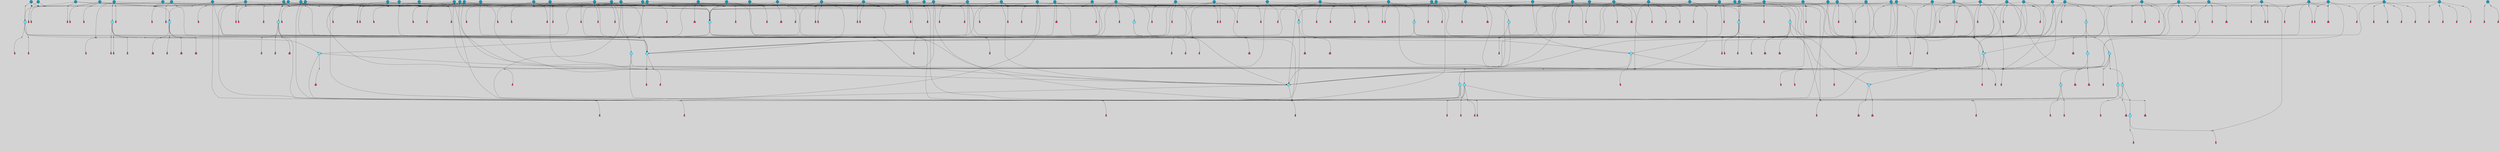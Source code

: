 // File exported with GEGELATI v1.3.1
// On the 2024-04-08 17:48:20
// With the File::TPGGraphDotExporter
digraph{
	graph[pad = "0.212, 0.055" bgcolor = lightgray]
	node[shape=circle style = filled label = ""]
		T3 [fillcolor="#66ddff"]
		T7 [fillcolor="#66ddff"]
		T9 [fillcolor="#66ddff"]
		T11 [fillcolor="#66ddff"]
		T24 [fillcolor="#66ddff"]
		T27 [fillcolor="#66ddff"]
		T54 [fillcolor="#66ddff"]
		T59 [fillcolor="#66ddff"]
		T82 [fillcolor="#66ddff"]
		T95 [fillcolor="#66ddff"]
		T129 [fillcolor="#66ddff"]
		T159 [fillcolor="#66ddff"]
		T176 [fillcolor="#66ddff"]
		T212 [fillcolor="#1199bb"]
		T255 [fillcolor="#66ddff"]
		T267 [fillcolor="#66ddff"]
		T274 [fillcolor="#1199bb"]
		T300 [fillcolor="#66ddff"]
		T318 [fillcolor="#66ddff"]
		T319 [fillcolor="#66ddff"]
		T320 [fillcolor="#66ddff"]
		T321 [fillcolor="#66ddff"]
		T322 [fillcolor="#66ddff"]
		T323 [fillcolor="#66ddff"]
		T324 [fillcolor="#66ddff"]
		T339 [fillcolor="#1199bb"]
		T344 [fillcolor="#1199bb"]
		T359 [fillcolor="#1199bb"]
		T374 [fillcolor="#1199bb"]
		T378 [fillcolor="#1199bb"]
		T383 [fillcolor="#66ddff"]
		T390 [fillcolor="#1199bb"]
		T391 [fillcolor="#1199bb"]
		T395 [fillcolor="#1199bb"]
		T412 [fillcolor="#1199bb"]
		T419 [fillcolor="#1199bb"]
		T422 [fillcolor="#1199bb"]
		T423 [fillcolor="#1199bb"]
		T424 [fillcolor="#1199bb"]
		T426 [fillcolor="#1199bb"]
		T427 [fillcolor="#1199bb"]
		T429 [fillcolor="#1199bb"]
		T430 [fillcolor="#1199bb"]
		T431 [fillcolor="#1199bb"]
		T432 [fillcolor="#1199bb"]
		T433 [fillcolor="#66ddff"]
		T434 [fillcolor="#1199bb"]
		T435 [fillcolor="#1199bb"]
		T436 [fillcolor="#1199bb"]
		T437 [fillcolor="#1199bb"]
		T438 [fillcolor="#1199bb"]
		T439 [fillcolor="#1199bb"]
		T440 [fillcolor="#1199bb"]
		T441 [fillcolor="#1199bb"]
		T442 [fillcolor="#1199bb"]
		T443 [fillcolor="#1199bb"]
		T445 [fillcolor="#1199bb"]
		T447 [fillcolor="#1199bb"]
		T449 [fillcolor="#1199bb"]
		T450 [fillcolor="#1199bb"]
		T451 [fillcolor="#66ddff"]
		T459 [fillcolor="#1199bb"]
		T462 [fillcolor="#1199bb"]
		T468 [fillcolor="#1199bb"]
		T471 [fillcolor="#1199bb"]
		T474 [fillcolor="#1199bb"]
		T476 [fillcolor="#1199bb"]
		T478 [fillcolor="#1199bb"]
		T488 [fillcolor="#1199bb"]
		T490 [fillcolor="#1199bb"]
		T491 [fillcolor="#1199bb"]
		T493 [fillcolor="#1199bb"]
		T494 [fillcolor="#1199bb"]
		T495 [fillcolor="#1199bb"]
		T496 [fillcolor="#1199bb"]
		T497 [fillcolor="#1199bb"]
		T499 [fillcolor="#1199bb"]
		T501 [fillcolor="#1199bb"]
		T502 [fillcolor="#1199bb"]
		T503 [fillcolor="#1199bb"]
		T504 [fillcolor="#66ddff"]
		T505 [fillcolor="#1199bb"]
		T506 [fillcolor="#1199bb"]
		T509 [fillcolor="#1199bb"]
		T510 [fillcolor="#1199bb"]
		T511 [fillcolor="#1199bb"]
		T512 [fillcolor="#1199bb"]
		T513 [fillcolor="#1199bb"]
		T514 [fillcolor="#1199bb"]
		T516 [fillcolor="#1199bb"]
		T519 [fillcolor="#1199bb"]
		T526 [fillcolor="#1199bb"]
		T529 [fillcolor="#1199bb"]
		T532 [fillcolor="#1199bb"]
		T537 [fillcolor="#1199bb"]
		T543 [fillcolor="#1199bb"]
		T544 [fillcolor="#1199bb"]
		T547 [fillcolor="#1199bb"]
		T549 [fillcolor="#1199bb"]
		T550 [fillcolor="#1199bb"]
		T551 [fillcolor="#1199bb"]
		T552 [fillcolor="#1199bb"]
		T553 [fillcolor="#1199bb"]
		T554 [fillcolor="#1199bb"]
		T555 [fillcolor="#1199bb"]
		T556 [fillcolor="#1199bb"]
		T557 [fillcolor="#1199bb"]
		T558 [fillcolor="#1199bb"]
		T559 [fillcolor="#1199bb"]
		P5430 [fillcolor="#cccccc" shape=point] //6|
		I5430 [shape=box style=invis label="6|1&2|6#1|7&#92;n10|7&2|0#1|5&#92;n9|4&0|1#2|2&#92;n8|6&0|0#1|0&#92;n"]
		P5430 -> I5430[style=invis]
		A4196 [fillcolor="#ff3366" shape=box margin=0.03 width=0 height=0 label="3"]
		T3 -> P5430 -> A4196
		P5431 [fillcolor="#cccccc" shape=point] //3|
		I5431 [shape=box style=invis label="7|6&2|4#0|2&#92;n10|3&2|7#1|4&#92;n11|6&0|4#0|1&#92;n7|1&0|0#2|6&#92;n7|6&0|3#2|6&#92;n4|0&2|6#0|1&#92;n4|4&2|5#0|2&#92;n4|6&0|4#2|7&#92;n10|0&2|3#1|5&#92;n2|6&0|5#0|2&#92;n1|0&2|3#0|7&#92;n1|6&2|0#0|5&#92;n6|2&0|1#0|7&#92;n9|2&0|3#2|7&#92;n5|3&0|6#0|6&#92;n1|7&2|5#2|3&#92;n8|1&2|7#0|6&#92;n1|0&2|5#2|1&#92;n7|1&2|2#2|5&#92;n7|4&2|6#0|3&#92;n"]
		P5431 -> I5431[style=invis]
		A4197 [fillcolor="#ff3366" shape=box margin=0.03 width=0 height=0 label="4"]
		T3 -> P5431 -> A4197
		P5432 [fillcolor="#cccccc" shape=point] //-3|
		I5432 [shape=box style=invis label="1|6&2|7#0|7&#92;n10|2&0|7#1|3&#92;n9|6&2|7#2|2&#92;n5|3&0|7#0|7&#92;n1|6&2|3#0|0&#92;n2|3&2|3#2|2&#92;n5|1&2|6#0|6&#92;n"]
		P5432 -> I5432[style=invis]
		A4198 [fillcolor="#ff3366" shape=box margin=0.03 width=0 height=0 label="7"]
		T7 -> P5432 -> A4198
		P5433 [fillcolor="#cccccc" shape=point] //5|
		I5433 [shape=box style=invis label="0|5&2|3#0|1&#92;n0|6&2|1#2|4&#92;n6|2&2|6#0|7&#92;n7|4&0|3#0|1&#92;n5|4&0|7#1|6&#92;n9|1&0|5#2|2&#92;n6|3&2|3#1|7&#92;n11|7&2|4#1|6&#92;n2|5&0|1#0|0&#92;n4|7&0|0#0|2&#92;n6|2&0|6#0|0&#92;n2|1&2|6#2|4&#92;n10|0&2|0#1|0&#92;n6|6&2|4#0|6&#92;n"]
		P5433 -> I5433[style=invis]
		A4199 [fillcolor="#ff3366" shape=box margin=0.03 width=0 height=0 label="8"]
		T7 -> P5433 -> A4199
		P5434 [fillcolor="#cccccc" shape=point] //-6|
		I5434 [shape=box style=invis label="11|1&0|7#2|0&#92;n10|4&0|1#1|0&#92;n4|3&2|4#2|1&#92;n0|5&2|0#0|0&#92;n6|1&0|0#0|3&#92;n8|2&2|0#0|4&#92;n11|4&2|0#1|6&#92;n7|0&2|6#2|3&#92;n5|3&2|6#2|0&#92;n2|0&2|0#0|4&#92;n"]
		P5434 -> I5434[style=invis]
		A4200 [fillcolor="#ff3366" shape=box margin=0.03 width=0 height=0 label="9"]
		T9 -> P5434 -> A4200
		P5435 [fillcolor="#cccccc" shape=point] //2|
		I5435 [shape=box style=invis label="6|3&2|7#1|4&#92;n8|6&0|0#2|5&#92;n2|1&0|2#0|3&#92;n8|7&0|6#0|4&#92;n2|1&2|0#0|1&#92;n0|0&2|2#2|3&#92;n6|6&0|7#2|1&#92;n6|1&0|7#2|6&#92;n5|4&2|7#0|4&#92;n0|3&0|4#2|0&#92;n11|0&2|0#2|5&#92;n4|5&2|5#2|4&#92;n5|7&0|6#0|4&#92;n9|7&2|5#0|3&#92;n5|4&2|1#0|3&#92;n5|3&0|1#1|7&#92;n0|4&0|3#2|5&#92;n"]
		P5435 -> I5435[style=invis]
		A4201 [fillcolor="#ff3366" shape=box margin=0.03 width=0 height=0 label="10"]
		T9 -> P5435 -> A4201
		P5436 [fillcolor="#cccccc" shape=point] //6|
		I5436 [shape=box style=invis label="3|0&2|7#2|2&#92;n3|2&0|4#2|5&#92;n5|1&0|2#1|0&#92;n8|7&0|1#2|0&#92;n8|5&0|3#0|6&#92;n0|2&0|2#2|3&#92;n1|5&2|5#0|5&#92;n5|6&0|6#0|7&#92;n6|7&0|0#2|6&#92;n1|2&2|3#0|0&#92;n7|7&2|3#0|4&#92;n0|7&2|7#0|6&#92;n1|0&2|2#2|7&#92;n4|4&0|1#0|0&#92;n"]
		P5436 -> I5436[style=invis]
		A4202 [fillcolor="#ff3366" shape=box margin=0.03 width=0 height=0 label="11"]
		T11 -> P5436 -> A4202
		P5437 [fillcolor="#cccccc" shape=point] //-4|
		I5437 [shape=box style=invis label="4|1&0|4#2|6&#92;n1|2&2|2#2|0&#92;n1|2&2|0#0|6&#92;n8|4&2|3#2|5&#92;n5|5&2|1#1|0&#92;n"]
		P5437 -> I5437[style=invis]
		A4203 [fillcolor="#ff3366" shape=box margin=0.03 width=0 height=0 label="12"]
		T11 -> P5437 -> A4203
		P5438 [fillcolor="#cccccc" shape=point] //1|
		I5438 [shape=box style=invis label="5|1&0|6#2|7&#92;n2|4&0|4#2|2&#92;n0|6&0|5#0|4&#92;n10|6&2|5#1|6&#92;n9|3&0|1#1|7&#92;n10|3&2|2#1|0&#92;n5|0&0|0#2|1&#92;n11|3&2|3#1|5&#92;n10|3&0|1#1|0&#92;n2|4&0|1#0|1&#92;n0|2&0|3#2|4&#92;n9|2&2|1#2|5&#92;n11|7&2|6#2|6&#92;n"]
		P5438 -> I5438[style=invis]
		T24 -> P5438 -> T7
		P5439 [fillcolor="#cccccc" shape=point] //5|
		I5439 [shape=box style=invis label="3|0&2|0#0|1&#92;n3|0&0|7#0|1&#92;n5|3&0|2#2|6&#92;n4|4&2|4#2|6&#92;n11|2&0|7#1|6&#92;n2|7&2|2#2|5&#92;n9|3&2|6#2|7&#92;n7|7&0|0#0|4&#92;n6|1&2|4#2|3&#92;n5|4&2|0#1|6&#92;n1|3&0|7#0|4&#92;n"]
		P5439 -> I5439[style=invis]
		A4204 [fillcolor="#ff3366" shape=box margin=0.03 width=0 height=0 label="7"]
		T24 -> P5439 -> A4204
		P5440 [fillcolor="#cccccc" shape=point] //-2|
		I5440 [shape=box style=invis label="4|1&0|4#0|3&#92;n4|2&0|5#2|0&#92;n5|5&2|6#0|5&#92;n1|4&0|1#0|2&#92;n6|3&2|7#1|5&#92;n0|4&2|0#0|3&#92;n8|5&2|5#1|2&#92;n10|7&2|7#1|1&#92;n3|4&0|0#2|1&#92;n3|6&2|5#2|5&#92;n8|3&0|1#0|7&#92;n10|0&2|7#1|3&#92;n4|1&2|4#0|1&#92;n9|3&2|0#0|4&#92;n3|6&2|0#0|4&#92;n1|2&0|6#2|1&#92;n4|0&2|1#2|2&#92;n"]
		P5440 -> I5440[style=invis]
		A4205 [fillcolor="#ff3366" shape=box margin=0.03 width=0 height=0 label="14"]
		T24 -> P5440 -> A4205
		P5441 [fillcolor="#cccccc" shape=point] //2|
		I5441 [shape=box style=invis label="9|1&2|3#0|1&#92;n5|2&2|0#2|4&#92;n3|6&2|5#2|7&#92;n7|0&2|5#0|4&#92;n1|2&0|3#0|5&#92;n7|3&2|7#0|0&#92;n"]
		P5441 -> I5441[style=invis]
		A4206 [fillcolor="#ff3366" shape=box margin=0.03 width=0 height=0 label="2"]
		T27 -> P5441 -> A4206
		P5442 [fillcolor="#cccccc" shape=point] //-6|
		I5442 [shape=box style=invis label="7|5&0|4#0|4&#92;n11|0&2|5#2|1&#92;n"]
		P5442 -> I5442[style=invis]
		A4207 [fillcolor="#ff3366" shape=box margin=0.03 width=0 height=0 label="3"]
		T27 -> P5442 -> A4207
		T27 -> P5431
		P5443 [fillcolor="#cccccc" shape=point] //0|
		I5443 [shape=box style=invis label="2|5&0|1#0|6&#92;n6|1&2|2#2|7&#92;n8|0&0|3#1|4&#92;n4|3&2|5#2|4&#92;n8|1&2|4#0|0&#92;n6|6&0|1#2|6&#92;n11|7&2|4#2|5&#92;n6|2&2|4#0|2&#92;n8|5&2|4#2|4&#92;n2|1&2|1#2|2&#92;n2|7&2|5#2|6&#92;n9|7&0|5#0|4&#92;n1|2&0|5#2|6&#92;n4|2&2|3#2|7&#92;n3|3&2|1#0|2&#92;n"]
		P5443 -> I5443[style=invis]
		A4208 [fillcolor="#ff3366" shape=box margin=0.03 width=0 height=0 label="5"]
		T27 -> P5443 -> A4208
		P5444 [fillcolor="#cccccc" shape=point] //0|
		I5444 [shape=box style=invis label="4|0&0|3#2|7&#92;n10|2&0|3#1|7&#92;n3|5&0|2#0|3&#92;n4|5&0|0#2|1&#92;n10|7&2|0#1|2&#92;n5|3&2|3#1|6&#92;n9|5&2|0#0|4&#92;n5|4&2|7#0|2&#92;n10|3&2|7#1|4&#92;n7|2&0|1#2|6&#92;n8|6&0|5#0|5&#92;n8|7&2|3#0|5&#92;n2|6&2|4#0|0&#92;n"]
		P5444 -> I5444[style=invis]
		A4209 [fillcolor="#ff3366" shape=box margin=0.03 width=0 height=0 label="5"]
		T27 -> P5444 -> A4209
		P5445 [fillcolor="#cccccc" shape=point] //8|
		I5445 [shape=box style=invis label="9|0&0|1#2|0&#92;n10|1&2|5#1|4&#92;n8|2&2|6#0|4&#92;n2|4&2|5#2|3&#92;n4|2&2|2#0|2&#92;n7|5&0|2#0|0&#92;n8|2&2|1#1|3&#92;n8|7&0|7#2|1&#92;n1|1&0|0#0|7&#92;n5|6&2|5#1|0&#92;n6|6&2|5#0|0&#92;n11|4&0|3#2|6&#92;n4|2&2|4#0|7&#92;n5|6&0|1#2|0&#92;n11|3&0|2#0|7&#92;n"]
		P5445 -> I5445[style=invis]
		A4210 [fillcolor="#ff3366" shape=box margin=0.03 width=0 height=0 label="6"]
		T54 -> P5445 -> A4210
		T54 -> P5439
		P5446 [fillcolor="#cccccc" shape=point] //-10|
		I5446 [shape=box style=invis label="3|6&0|0#0|4&#92;n4|1&2|4#0|1&#92;n5|1&0|1#0|4&#92;n5|5&2|6#0|5&#92;n6|5&0|6#0|3&#92;n11|1&2|0#0|1&#92;n0|7&2|0#0|3&#92;n1|2&0|6#0|1&#92;n8|0&0|4#2|0&#92;n0|4&0|7#2|7&#92;n7|0&2|7#1|3&#92;n3|1&0|5#2|5&#92;n5|1&0|4#0|3&#92;n2|2&0|2#0|0&#92;n8|3&0|1#0|7&#92;n3|0&0|3#0|5&#92;n7|2&0|5#2|0&#92;n6|3&2|7#1|5&#92;n4|7&2|7#2|1&#92;n"]
		P5446 -> I5446[style=invis]
		A4211 [fillcolor="#ff3366" shape=box margin=0.03 width=0 height=0 label="14"]
		T54 -> P5446 -> A4211
		T54 -> P5433
		P5447 [fillcolor="#cccccc" shape=point] //8|
		I5447 [shape=box style=invis label="9|0&0|1#2|0&#92;n10|1&2|5#1|4&#92;n8|2&2|6#0|4&#92;n4|5&0|3#0|1&#92;n2|4&2|5#2|3&#92;n4|2&2|2#0|2&#92;n7|5&0|2#0|0&#92;n8|2&2|1#1|3&#92;n8|7&0|7#2|1&#92;n1|1&0|0#0|7&#92;n5|6&2|5#1|0&#92;n6|3&2|5#0|0&#92;n11|4&0|3#2|6&#92;n1|2&2|4#0|7&#92;n5|6&0|1#2|0&#92;n11|3&0|2#0|7&#92;n"]
		P5447 -> I5447[style=invis]
		A4212 [fillcolor="#ff3366" shape=box margin=0.03 width=0 height=0 label="6"]
		T59 -> P5447 -> A4212
		T59 -> P5439
		T59 -> P5434
		T59 -> P5439
		P5448 [fillcolor="#cccccc" shape=point] //6|
		I5448 [shape=box style=invis label="7|0&2|5#1|2&#92;n10|6&2|1#1|3&#92;n7|5&0|2#0|7&#92;n10|7&0|1#1|5&#92;n4|6&2|5#0|5&#92;n4|4&0|7#2|7&#92;n"]
		P5448 -> I5448[style=invis]
		A4213 [fillcolor="#ff3366" shape=box margin=0.03 width=0 height=0 label="7"]
		T82 -> P5448 -> A4213
		P5449 [fillcolor="#cccccc" shape=point] //6|
		I5449 [shape=box style=invis label="0|5&2|3#0|1&#92;n0|6&2|1#2|4&#92;n9|1&0|5#2|2&#92;n7|4&0|3#0|1&#92;n5|4&0|7#1|6&#92;n2|5&0|1#0|0&#92;n6|3&2|3#1|7&#92;n11|7&2|4#1|6&#92;n6|2&2|6#0|1&#92;n4|7&0|0#0|2&#92;n6|2&0|6#0|0&#92;n9|1&2|6#2|4&#92;n10|0&2|0#1|0&#92;n6|6&2|4#0|6&#92;n"]
		P5449 -> I5449[style=invis]
		A4214 [fillcolor="#ff3366" shape=box margin=0.03 width=0 height=0 label="8"]
		T82 -> P5449 -> A4214
		T82 -> P5434
		P5450 [fillcolor="#cccccc" shape=point] //4|
		I5450 [shape=box style=invis label="4|3&0|6#0|3&#92;n5|7&2|3#2|2&#92;n5|6&0|7#1|2&#92;n1|4&2|6#0|3&#92;n8|4&2|1#2|5&#92;n9|5&2|4#1|4&#92;n2|4&0|5#0|7&#92;n10|0&0|6#1|3&#92;n3|0&0|6#0|2&#92;n2|7&2|7#2|6&#92;n5|2&0|5#1|5&#92;n10|4&2|5#1|7&#92;n4|0&0|4#2|4&#92;n11|1&0|4#2|6&#92;n10|6&2|0#1|4&#92;n9|7&0|3#1|4&#92;n4|5&2|7#0|6&#92;n11|5&2|6#2|3&#92;n0|3&0|5#0|1&#92;n"]
		P5450 -> I5450[style=invis]
		A4215 [fillcolor="#ff3366" shape=box margin=0.03 width=0 height=0 label="13"]
		T95 -> P5450 -> A4215
		P5451 [fillcolor="#cccccc" shape=point] //8|
		I5451 [shape=box style=invis label="9|7&0|5#2|5&#92;n3|3&2|3#0|2&#92;n9|5&2|2#1|0&#92;n2|3&0|6#0|3&#92;n4|4&2|5#2|7&#92;n11|3&2|0#1|5&#92;n6|6&2|1#2|2&#92;n4|6&0|1#2|2&#92;n2|5&2|7#2|2&#92;n7|7&2|2#2|3&#92;n6|5&0|3#2|6&#92;n6|7&0|6#0|2&#92;n"]
		P5451 -> I5451[style=invis]
		A4216 [fillcolor="#ff3366" shape=box margin=0.03 width=0 height=0 label="14"]
		T95 -> P5451 -> A4216
		P5452 [fillcolor="#cccccc" shape=point] //2|
		I5452 [shape=box style=invis label="4|1&0|4#2|6&#92;n5|5&2|1#1|0&#92;n1|0&2|0#0|6&#92;n8|4&2|3#2|5&#92;n"]
		P5452 -> I5452[style=invis]
		T95 -> P5452 -> T11
		P5453 [fillcolor="#cccccc" shape=point] //-9|
		I5453 [shape=box style=invis label="2|0&2|0#2|1&#92;n4|4&2|4#2|6&#92;n9|1&0|3#1|7&#92;n5|3&0|2#2|6&#92;n2|7&2|2#2|5&#92;n5|4&2|0#1|6&#92;n3|0&0|7#0|1&#92;n1|3&0|7#0|4&#92;n11|6&2|2#0|7&#92;n7|7&0|0#0|4&#92;n11|0&0|7#1|6&#92;n9|3&2|6#2|7&#92;n"]
		P5453 -> I5453[style=invis]
		A4217 [fillcolor="#ff3366" shape=box margin=0.03 width=0 height=0 label="7"]
		T95 -> P5453 -> A4217
		P5454 [fillcolor="#cccccc" shape=point] //-8|
		I5454 [shape=box style=invis label="7|5&0|4#2|4&#92;n"]
		P5454 -> I5454[style=invis]
		A4218 [fillcolor="#ff3366" shape=box margin=0.03 width=0 height=0 label="3"]
		T95 -> P5454 -> A4218
		T129 -> P5445
		T129 -> P5439
		P5455 [fillcolor="#cccccc" shape=point] //10|
		I5455 [shape=box style=invis label="4|5&2|7#2|1&#92;n1|7&2|3#0|6&#92;n3|5&2|2#0|3&#92;n10|3&0|7#1|4&#92;n7|1&0|4#2|6&#92;n10|2&0|3#1|7&#92;n9|5&2|0#0|4&#92;n4|0&0|3#2|7&#92;n11|4&2|6#1|2&#92;n5|4&2|7#0|2&#92;n2|6&2|4#0|0&#92;n6|5&0|7#2|1&#92;n5|3&2|3#1|6&#92;n10|7&2|0#1|2&#92;n"]
		P5455 -> I5455[style=invis]
		A4219 [fillcolor="#ff3366" shape=box margin=0.03 width=0 height=0 label="5"]
		T129 -> P5455 -> A4219
		P5456 [fillcolor="#cccccc" shape=point] //5|
		I5456 [shape=box style=invis label="9|4&2|3#1|3&#92;n0|4&2|4#0|5&#92;n6|1&2|6#2|5&#92;n4|0&0|5#2|0&#92;n"]
		P5456 -> I5456[style=invis]
		A4220 [fillcolor="#ff3366" shape=box margin=0.03 width=0 height=0 label="7"]
		T129 -> P5456 -> A4220
		P5457 [fillcolor="#cccccc" shape=point] //6|
		I5457 [shape=box style=invis label="9|4&2|7#0|6&#92;n8|4&0|1#1|0&#92;n1|3&0|0#2|1&#92;n2|4&0|6#2|2&#92;n5|1&2|5#0|7&#92;n3|0&0|3#2|6&#92;n2|2&2|6#0|2&#92;n8|4&0|4#2|2&#92;n5|1&2|4#0|3&#92;n9|4&0|6#0|6&#92;n5|0&2|2#1|5&#92;n11|7&0|0#1|1&#92;n0|4&0|3#0|3&#92;n7|7&2|4#2|5&#92;n1|5&0|1#2|1&#92;n"]
		P5457 -> I5457[style=invis]
		A4221 [fillcolor="#ff3366" shape=box margin=0.03 width=0 height=0 label="1"]
		T129 -> P5457 -> A4221
		P5458 [fillcolor="#cccccc" shape=point] //7|
		I5458 [shape=box style=invis label="7|0&2|1#2|0&#92;n9|7&2|1#1|7&#92;n8|2&0|1#1|0&#92;n6|6&0|2#1|1&#92;n2|2&0|5#0|0&#92;n5|7&0|0#2|1&#92;n5|1&2|5#1|5&#92;n4|7&2|4#2|3&#92;n10|5&2|2#1|5&#92;n1|3&2|2#2|0&#92;n10|2&2|6#1|5&#92;n"]
		P5458 -> I5458[style=invis]
		A4222 [fillcolor="#ff3366" shape=box margin=0.03 width=0 height=0 label="1"]
		T159 -> P5458 -> A4222
		P5459 [fillcolor="#cccccc" shape=point] //7|
		I5459 [shape=box style=invis label="7|4&2|7#0|4&#92;n4|6&0|1#2|5&#92;n2|1&2|3#0|0&#92;n4|3&2|0#0|1&#92;n0|0&2|7#2|7&#92;n7|7&0|5#2|3&#92;n5|0&2|1#2|2&#92;n10|0&0|4#1|2&#92;n4|4&0|7#0|0&#92;n6|7&0|2#0|1&#92;n1|4&2|5#0|4&#92;n"]
		P5459 -> I5459[style=invis]
		A4223 [fillcolor="#ff3366" shape=box margin=0.03 width=0 height=0 label="0"]
		T159 -> P5459 -> A4223
		P5460 [fillcolor="#cccccc" shape=point] //5|
		I5460 [shape=box style=invis label="0|5&2|3#0|1&#92;n0|6&2|1#2|4&#92;n6|2&2|6#0|7&#92;n9|0&2|7#1|1&#92;n7|4&0|3#0|1&#92;n11|7&2|4#1|6&#92;n9|1&0|5#2|2&#92;n5|4&0|7#1|6&#92;n2|5&0|1#0|0&#92;n4|7&0|0#0|2&#92;n6|2&0|6#0|0&#92;n2|1&2|6#2|4&#92;n10|0&0|0#1|0&#92;n6|6&2|4#0|6&#92;n"]
		P5460 -> I5460[style=invis]
		T159 -> P5460 -> T129
		P5461 [fillcolor="#cccccc" shape=point] //3|
		I5461 [shape=box style=invis label="4|7&0|7#2|7&#92;n11|5&2|6#0|2&#92;n5|5&2|6#2|0&#92;n3|2&0|6#0|3&#92;n10|2&2|5#1|5&#92;n9|4&2|3#1|5&#92;n2|5&2|7#2|4&#92;n11|3&2|5#1|0&#92;n7|0&0|7#2|1&#92;n1|2&0|5#0|1&#92;n"]
		P5461 -> I5461[style=invis]
		A4224 [fillcolor="#ff3366" shape=box margin=0.03 width=0 height=0 label="5"]
		T176 -> P5461 -> A4224
		P5462 [fillcolor="#cccccc" shape=point] //2|
		I5462 [shape=box style=invis label="7|1&0|6#0|1&#92;n5|2&2|5#1|6&#92;n10|1&2|1#1|1&#92;n4|7&0|4#2|2&#92;n11|7&0|4#2|7&#92;n5|0&0|5#1|7&#92;n8|2&0|5#2|4&#92;n10|0&2|6#1|6&#92;n5|1&0|1#2|3&#92;n1|6&2|0#0|1&#92;n9|6&2|2#1|4&#92;n3|4&2|3#0|0&#92;n10|1&0|1#1|0&#92;n2|2&0|1#2|1&#92;n3|1&2|7#0|3&#92;n"]
		P5462 -> I5462[style=invis]
		A4225 [fillcolor="#ff3366" shape=box margin=0.03 width=0 height=0 label="10"]
		T176 -> P5462 -> A4225
		P5463 [fillcolor="#cccccc" shape=point] //-1|
		I5463 [shape=box style=invis label="1|7&2|1#0|6&#92;n8|1&2|3#0|5&#92;n10|6&2|7#1|0&#92;n1|7&2|5#0|2&#92;n0|3&0|3#2|2&#92;n3|5&0|1#0|0&#92;n3|5&0|2#0|3&#92;n1|5&2|0#0|4&#92;n5|7&2|2#2|5&#92;n4|0&2|3#0|3&#92;n"]
		P5463 -> I5463[style=invis]
		T176 -> P5463 -> T3
		P5464 [fillcolor="#cccccc" shape=point] //-3|
		I5464 [shape=box style=invis label="6|3&2|4#1|4&#92;n5|3&0|1#1|7&#92;n2|1&0|2#2|3&#92;n8|7&0|6#0|4&#92;n2|1&2|0#0|1&#92;n0|0&2|2#2|3&#92;n6|1&0|7#2|6&#92;n5|7&0|2#0|4&#92;n0|3&0|4#2|0&#92;n11|0&2|0#2|5&#92;n6|0&2|0#1|4&#92;n8|6&0|2#2|5&#92;n5|4&2|1#0|3&#92;n9|7&2|5#0|3&#92;n5|4&2|7#0|4&#92;n"]
		P5464 -> I5464[style=invis]
		A4226 [fillcolor="#ff3366" shape=box margin=0.03 width=0 height=0 label="10"]
		T176 -> P5464 -> A4226
		P5465 [fillcolor="#cccccc" shape=point] //4|
		I5465 [shape=box style=invis label="7|1&0|6#0|1&#92;n5|2&2|5#1|6&#92;n10|1&2|1#1|1&#92;n9|6&2|2#1|4&#92;n4|7&0|4#2|2&#92;n9|6&0|4#1|1&#92;n10|0&2|6#1|6&#92;n5|1&0|1#2|3&#92;n1|6&2|0#0|1&#92;n8|2&0|5#2|4&#92;n3|4&2|3#0|0&#92;n10|1&0|5#1|0&#92;n2|2&0|1#2|1&#92;n3|1&2|7#0|3&#92;n"]
		P5465 -> I5465[style=invis]
		A4227 [fillcolor="#ff3366" shape=box margin=0.03 width=0 height=0 label="10"]
		T176 -> P5465 -> A4227
		P5466 [fillcolor="#cccccc" shape=point] //6|
		I5466 [shape=box style=invis label="9|4&2|7#0|6&#92;n8|4&0|1#1|0&#92;n1|3&0|0#2|1&#92;n2|4&0|6#2|2&#92;n5|1&2|5#0|7&#92;n3|0&0|3#2|6&#92;n2|2&2|6#0|2&#92;n8|4&0|4#2|2&#92;n5|1&2|4#0|3&#92;n9|4&0|6#0|6&#92;n5|0&2|2#1|5&#92;n11|7&0|0#1|1&#92;n0|4&0|3#0|3&#92;n7|7&2|4#2|5&#92;n1|5&0|1#2|1&#92;n"]
		P5466 -> I5466[style=invis]
		A4228 [fillcolor="#ff3366" shape=box margin=0.03 width=0 height=0 label="1"]
		T212 -> P5466 -> A4228
		P5467 [fillcolor="#cccccc" shape=point] //5|
		I5467 [shape=box style=invis label="9|4&2|3#1|3&#92;n0|4&2|4#0|5&#92;n6|1&2|6#2|5&#92;n4|0&0|5#2|0&#92;n"]
		P5467 -> I5467[style=invis]
		A4229 [fillcolor="#ff3366" shape=box margin=0.03 width=0 height=0 label="7"]
		T212 -> P5467 -> A4229
		P5468 [fillcolor="#cccccc" shape=point] //5|
		I5468 [shape=box style=invis label="3|0&2|0#0|1&#92;n3|0&0|7#0|1&#92;n5|3&0|2#2|6&#92;n4|4&2|4#2|6&#92;n11|2&0|7#1|6&#92;n2|7&2|2#2|5&#92;n9|3&2|6#2|7&#92;n7|7&0|0#0|4&#92;n6|1&2|4#2|3&#92;n5|4&2|0#1|6&#92;n1|3&0|7#0|4&#92;n"]
		P5468 -> I5468[style=invis]
		A4230 [fillcolor="#ff3366" shape=box margin=0.03 width=0 height=0 label="7"]
		T212 -> P5468 -> A4230
		P5469 [fillcolor="#cccccc" shape=point] //8|
		I5469 [shape=box style=invis label="9|0&0|1#2|0&#92;n10|1&2|5#1|4&#92;n8|2&2|6#0|4&#92;n2|4&2|5#2|3&#92;n4|2&2|2#0|2&#92;n7|5&0|2#0|0&#92;n8|2&2|1#1|3&#92;n8|7&0|7#2|1&#92;n1|1&0|0#0|7&#92;n5|6&2|5#1|0&#92;n6|6&2|5#0|0&#92;n11|4&0|3#2|6&#92;n4|2&2|4#0|7&#92;n5|6&0|1#2|0&#92;n11|3&0|2#0|7&#92;n"]
		P5469 -> I5469[style=invis]
		A4231 [fillcolor="#ff3366" shape=box margin=0.03 width=0 height=0 label="6"]
		T212 -> P5469 -> A4231
		P5470 [fillcolor="#cccccc" shape=point] //10|
		I5470 [shape=box style=invis label="4|5&2|7#2|1&#92;n1|7&2|3#0|6&#92;n3|5&2|2#0|3&#92;n10|3&0|7#1|4&#92;n7|1&0|4#2|6&#92;n10|2&0|3#1|7&#92;n9|5&2|0#0|4&#92;n4|0&0|3#2|7&#92;n11|4&2|6#1|2&#92;n5|4&2|7#0|2&#92;n2|6&2|4#0|0&#92;n6|5&0|7#2|1&#92;n5|3&2|3#1|6&#92;n10|7&2|0#1|2&#92;n"]
		P5470 -> I5470[style=invis]
		A4232 [fillcolor="#ff3366" shape=box margin=0.03 width=0 height=0 label="5"]
		T212 -> P5470 -> A4232
		T255 -> P5463
		P5471 [fillcolor="#cccccc" shape=point] //-9|
		I5471 [shape=box style=invis label="7|1&0|0#2|6&#92;n1|6&0|4#2|7&#92;n7|6&2|4#0|2&#92;n10|7&2|1#1|3&#92;n7|6&0|3#2|6&#92;n4|0&2|2#2|1&#92;n1|0&0|5#2|3&#92;n6|1&2|6#1|1&#92;n7|4&2|6#1|0&#92;n9|5&0|1#0|2&#92;n9|2&0|3#0|7&#92;n6|0&2|7#0|6&#92;n10|5&2|3#1|5&#92;n10|0&2|7#1|4&#92;n1|0&2|3#0|7&#92;n5|2&0|6#0|6&#92;n2|6&0|1#0|2&#92;n7|4&2|5#0|3&#92;n3|6&2|4#0|5&#92;n1|6&2|0#0|5&#92;n"]
		P5471 -> I5471[style=invis]
		A4233 [fillcolor="#ff3366" shape=box margin=0.03 width=0 height=0 label="4"]
		T255 -> P5471 -> A4233
		P5472 [fillcolor="#cccccc" shape=point] //7|
		I5472 [shape=box style=invis label="9|6&2|6#1|3&#92;n9|7&2|0#1|7&#92;n3|0&2|0#0|0&#92;n1|6&0|0#0|4&#92;n7|4&0|3#0|1&#92;n"]
		P5472 -> I5472[style=invis]
		A4234 [fillcolor="#ff3366" shape=box margin=0.03 width=0 height=0 label="12"]
		T255 -> P5472 -> A4234
		P5473 [fillcolor="#cccccc" shape=point] //-9|
		I5473 [shape=box style=invis label="11|5&0|0#2|6&#92;n8|5&2|3#2|1&#92;n7|1&0|6#1|3&#92;n11|4&0|2#0|1&#92;n9|0&2|7#1|6&#92;n10|1&0|3#1|6&#92;n0|3&0|4#2|5&#92;n5|7&2|3#1|6&#92;n2|0&2|1#0|7&#92;n"]
		P5473 -> I5473[style=invis]
		A4235 [fillcolor="#ff3366" shape=box margin=0.03 width=0 height=0 label="2"]
		T255 -> P5473 -> A4235
		P5474 [fillcolor="#cccccc" shape=point] //-7|
		I5474 [shape=box style=invis label="9|1&2|7#2|1&#92;n7|0&2|0#2|7&#92;n2|3&2|3#2|2&#92;n8|5&2|1#0|3&#92;n5|5&0|7#0|1&#92;n1|6&2|7#0|7&#92;n10|2&0|7#1|3&#92;n6|4&2|2#2|4&#92;n0|6&2|5#0|2&#92;n"]
		P5474 -> I5474[style=invis]
		A4236 [fillcolor="#ff3366" shape=box margin=0.03 width=0 height=0 label="7"]
		T255 -> P5474 -> A4236
		P5475 [fillcolor="#cccccc" shape=point] //-9|
		I5475 [shape=box style=invis label="4|7&2|6#0|5&#92;n11|3&0|2#2|6&#92;n10|2&2|4#1|6&#92;n3|0&2|6#2|7&#92;n4|3&0|5#0|7&#92;n2|3&0|7#0|7&#92;n10|6&0|7#1|5&#92;n10|1&2|2#1|1&#92;n1|7&0|3#2|6&#92;n"]
		P5475 -> I5475[style=invis]
		A4237 [fillcolor="#ff3366" shape=box margin=0.03 width=0 height=0 label="4"]
		T267 -> P5475 -> A4237
		T267 -> P5439
		P5476 [fillcolor="#cccccc" shape=point] //-10|
		I5476 [shape=box style=invis label="4|2&2|0#2|4&#92;n7|3&2|7#0|0&#92;n11|5&2|2#0|2&#92;n9|6&2|3#0|1&#92;n0|0&2|2#0|5&#92;n2|3&2|1#2|0&#92;n"]
		P5476 -> I5476[style=invis]
		A4238 [fillcolor="#ff3366" shape=box margin=0.03 width=0 height=0 label="2"]
		T267 -> P5476 -> A4238
		P5477 [fillcolor="#cccccc" shape=point] //-2|
		I5477 [shape=box style=invis label="5|2&2|0#2|4&#92;n9|1&2|3#0|1&#92;n3|6&2|5#2|7&#92;n7|0&2|1#0|4&#92;n1|2&0|3#0|5&#92;n7|3&2|7#0|0&#92;n"]
		P5477 -> I5477[style=invis]
		A4239 [fillcolor="#ff3366" shape=box margin=0.03 width=0 height=0 label="2"]
		T267 -> P5477 -> A4239
		P5478 [fillcolor="#cccccc" shape=point] //-9|
		I5478 [shape=box style=invis label="4|1&0|4#2|6&#92;n11|0&2|0#0|6&#92;n8|4&2|3#2|5&#92;n6|0&0|3#0|1&#92;n"]
		P5478 -> I5478[style=invis]
		T267 -> P5478 -> T11
		T274 -> P5463
		P5479 [fillcolor="#cccccc" shape=point] //-2|
		I5479 [shape=box style=invis label="7|1&0|0#2|6&#92;n5|2&0|6#0|6&#92;n7|6&2|4#0|2&#92;n10|7&2|1#1|3&#92;n7|6&0|3#2|6&#92;n4|0&2|2#2|1&#92;n1|0&0|5#2|3&#92;n6|1&2|6#1|1&#92;n7|4&2|6#1|0&#92;n7|4&2|5#0|3&#92;n9|2&0|3#0|7&#92;n6|0&2|7#0|7&#92;n10|5&2|3#1|5&#92;n10|0&2|7#1|4&#92;n1|0&2|3#0|7&#92;n1|6&0|1#2|7&#92;n2|6&0|1#0|2&#92;n9|5&0|1#0|2&#92;n3|6&2|4#0|5&#92;n1|6&2|0#0|5&#92;n"]
		P5479 -> I5479[style=invis]
		A4240 [fillcolor="#ff3366" shape=box margin=0.03 width=0 height=0 label="4"]
		T274 -> P5479 -> A4240
		T274 -> P5474
		P5480 [fillcolor="#cccccc" shape=point] //9|
		I5480 [shape=box style=invis label="2|3&0|1#0|2&#92;n1|6&0|2#2|7&#92;n6|0&2|7#0|6&#92;n10|7&2|1#1|3&#92;n7|4&2|6#1|0&#92;n1|1&0|5#2|3&#92;n4|0&2|2#2|1&#92;n6|1&2|6#1|1&#92;n7|6&0|3#2|6&#92;n9|5&0|1#0|2&#92;n9|2&0|3#0|7&#92;n7|6&0|4#0|2&#92;n10|5&2|3#1|5&#92;n10|0&2|7#1|4&#92;n1|0&2|3#0|7&#92;n5|2&0|6#0|6&#92;n7|1&0|0#2|6&#92;n7|4&2|5#0|3&#92;n3|6&2|4#0|5&#92;n1|6&2|0#0|5&#92;n"]
		P5480 -> I5480[style=invis]
		A4241 [fillcolor="#ff3366" shape=box margin=0.03 width=0 height=0 label="4"]
		T274 -> P5480 -> A4241
		P5481 [fillcolor="#cccccc" shape=point] //-2|
		I5481 [shape=box style=invis label="8|4&2|1#2|5&#92;n4|1&2|7#2|1&#92;n5|7&2|3#2|2&#92;n10|4&2|5#1|7&#92;n10|0&2|6#1|3&#92;n4|5&2|7#0|6&#92;n9|5&2|4#0|4&#92;n2|4&0|5#0|7&#92;n11|1&2|4#2|6&#92;n1|4&2|6#0|3&#92;n2|7&2|7#2|6&#92;n3|0&0|6#0|2&#92;n4|0&0|4#2|4&#92;n4|4&2|6#0|7&#92;n10|6&2|0#1|4&#92;n9|7&0|3#1|4&#92;n5|6&0|7#1|2&#92;n11|5&2|6#0|3&#92;n0|3&0|5#0|1&#92;n"]
		P5481 -> I5481[style=invis]
		T274 -> P5481 -> T9
		P5482 [fillcolor="#cccccc" shape=point] //-2|
		I5482 [shape=box style=invis label="8|4&2|1#2|5&#92;n5|7&2|3#1|2&#92;n10|4&2|5#1|7&#92;n10|0&2|6#1|3&#92;n11|1&2|4#2|6&#92;n9|5&2|4#0|4&#92;n2|4&0|5#0|7&#92;n4|5&2|7#0|6&#92;n1|4&2|6#0|3&#92;n2|7&2|7#2|6&#92;n3|0&0|6#0|2&#92;n0|7&0|5#0|1&#92;n0|4&2|1#0|0&#92;n4|4&2|6#0|7&#92;n7|2&2|6#2|6&#92;n11|5&2|6#0|3&#92;n9|7&0|3#1|4&#92;n5|6&0|7#1|2&#92;n10|6&2|0#1|4&#92;n4|0&0|4#2|4&#92;n"]
		P5482 -> I5482[style=invis]
		T300 -> P5482 -> T59
		P5483 [fillcolor="#cccccc" shape=point] //10|
		I5483 [shape=box style=invis label="2|6&2|4#0|0&#92;n1|7&2|3#0|6&#92;n3|5&2|2#0|3&#92;n10|3&0|4#1|4&#92;n7|1&0|4#2|6&#92;n10|2&0|3#1|7&#92;n9|5&2|0#0|4&#92;n4|0&0|3#2|7&#92;n11|4&2|6#1|2&#92;n5|4&2|7#0|2&#92;n4|5&2|7#2|1&#92;n6|5&0|7#2|1&#92;n5|3&2|3#1|6&#92;n10|7&2|0#1|2&#92;n"]
		P5483 -> I5483[style=invis]
		A4242 [fillcolor="#ff3366" shape=box margin=0.03 width=0 height=0 label="5"]
		T300 -> P5483 -> A4242
		T300 -> P5475
		P5484 [fillcolor="#cccccc" shape=point] //-4|
		I5484 [shape=box style=invis label="4|1&0|4#2|6&#92;n1|2&2|2#2|0&#92;n1|2&2|0#0|6&#92;n8|4&2|3#2|5&#92;n5|5&2|1#1|0&#92;n"]
		P5484 -> I5484[style=invis]
		A4243 [fillcolor="#ff3366" shape=box margin=0.03 width=0 height=0 label="12"]
		T321 -> P5484 -> A4243
		P5485 [fillcolor="#cccccc" shape=point] //6|
		I5485 [shape=box style=invis label="3|0&2|7#2|2&#92;n3|2&0|4#2|5&#92;n5|1&0|2#1|0&#92;n8|7&0|1#2|0&#92;n8|5&0|3#0|6&#92;n0|2&0|2#2|3&#92;n1|5&2|5#0|5&#92;n5|6&0|6#0|7&#92;n6|7&0|0#2|6&#92;n1|2&2|3#0|0&#92;n7|7&2|3#0|4&#92;n0|7&2|7#0|6&#92;n1|0&2|2#2|7&#92;n4|4&0|1#0|0&#92;n"]
		P5485 -> I5485[style=invis]
		A4244 [fillcolor="#ff3366" shape=box margin=0.03 width=0 height=0 label="11"]
		T321 -> P5485 -> A4244
		P5486 [fillcolor="#cccccc" shape=point] //2|
		I5486 [shape=box style=invis label="4|1&0|4#2|6&#92;n5|5&2|1#1|0&#92;n1|0&2|0#0|6&#92;n8|4&2|3#2|5&#92;n"]
		P5486 -> I5486[style=invis]
		T323 -> P5486 -> T321
		P5487 [fillcolor="#cccccc" shape=point] //-3|
		I5487 [shape=box style=invis label="8|1&2|3#0|5&#92;n0|6&0|5#0|5&#92;n3|7&2|1#0|6&#92;n3|5&0|1#0|0&#92;n9|5&2|0#0|4&#92;n3|5&0|2#0|3&#92;n10|6&2|4#1|0&#92;n9|4&2|7#2|6&#92;n1|7&2|5#2|2&#92;n"]
		P5487 -> I5487[style=invis]
		A4245 [fillcolor="#ff3366" shape=box margin=0.03 width=0 height=0 label="5"]
		T318 -> P5487 -> A4245
		P5488 [fillcolor="#cccccc" shape=point] //0|
		I5488 [shape=box style=invis label="2|5&0|1#0|6&#92;n6|1&2|2#2|7&#92;n8|0&0|3#1|4&#92;n4|3&2|5#2|4&#92;n8|1&2|4#0|0&#92;n6|6&0|1#2|6&#92;n11|7&2|4#2|5&#92;n6|2&2|4#0|2&#92;n8|5&2|4#2|4&#92;n2|1&2|1#2|2&#92;n2|7&2|5#2|6&#92;n9|7&0|5#0|4&#92;n1|2&0|5#2|6&#92;n4|2&2|3#2|7&#92;n3|3&2|1#0|2&#92;n"]
		P5488 -> I5488[style=invis]
		A4246 [fillcolor="#ff3366" shape=box margin=0.03 width=0 height=0 label="5"]
		T318 -> P5488 -> A4246
		P5489 [fillcolor="#cccccc" shape=point] //-2|
		I5489 [shape=box style=invis label="11|7&2|0#1|7&#92;n4|3&0|1#2|5&#92;n0|4&2|4#2|7&#92;n1|6&0|0#0|4&#92;n4|0&0|0#0|5&#92;n0|6&2|3#2|0&#92;n9|6&2|5#1|3&#92;n0|7&2|1#2|5&#92;n4|4&0|5#0|1&#92;n10|4&0|0#1|0&#92;n"]
		P5489 -> I5489[style=invis]
		A4247 [fillcolor="#ff3366" shape=box margin=0.03 width=0 height=0 label="12"]
		T323 -> P5489 -> A4247
		P5490 [fillcolor="#cccccc" shape=point] //5|
		I5490 [shape=box style=invis label="8|1&2|6#0|6&#92;n3|0&0|7#0|1&#92;n11|3&0|2#2|6&#92;n4|4&2|4#2|6&#92;n11|2&0|7#1|6&#92;n2|7&2|2#2|5&#92;n7|7&0|0#0|4&#92;n6|1&2|4#2|3&#92;n5|4&2|0#1|6&#92;n3|0&2|0#0|1&#92;n1|3&0|7#0|4&#92;n"]
		P5490 -> I5490[style=invis]
		A4248 [fillcolor="#ff3366" shape=box margin=0.03 width=0 height=0 label="7"]
		T319 -> P5490 -> A4248
		P5491 [fillcolor="#cccccc" shape=point] //7|
		I5491 [shape=box style=invis label="7|0&2|1#2|0&#92;n9|7&2|1#1|7&#92;n8|2&0|1#1|0&#92;n6|6&0|2#1|1&#92;n2|2&0|5#0|0&#92;n5|7&0|0#2|1&#92;n5|1&2|5#1|5&#92;n4|7&2|4#2|3&#92;n10|5&2|2#1|5&#92;n1|3&2|2#2|0&#92;n10|2&2|6#1|5&#92;n"]
		P5491 -> I5491[style=invis]
		A4249 [fillcolor="#ff3366" shape=box margin=0.03 width=0 height=0 label="1"]
		T319 -> P5491 -> A4249
		P5492 [fillcolor="#cccccc" shape=point] //-2|
		I5492 [shape=box style=invis label="4|1&0|4#0|3&#92;n4|2&0|5#2|0&#92;n5|5&2|6#0|5&#92;n1|4&0|1#0|2&#92;n6|3&2|7#1|5&#92;n0|4&2|0#0|3&#92;n8|5&2|5#1|2&#92;n10|7&2|7#1|1&#92;n3|4&0|0#2|1&#92;n3|6&2|5#2|5&#92;n8|3&0|1#0|7&#92;n10|0&2|7#1|3&#92;n4|1&2|4#0|1&#92;n9|3&2|0#0|4&#92;n3|6&2|0#0|4&#92;n1|2&0|6#2|1&#92;n4|0&2|1#2|2&#92;n"]
		P5492 -> I5492[style=invis]
		A4250 [fillcolor="#ff3366" shape=box margin=0.03 width=0 height=0 label="14"]
		T320 -> P5492 -> A4250
		P5493 [fillcolor="#cccccc" shape=point] //-3|
		I5493 [shape=box style=invis label="3|7&0|0#0|2&#92;n11|5&0|1#1|1&#92;n4|1&0|6#2|6&#92;n4|0&0|1#0|5&#92;n"]
		P5493 -> I5493[style=invis]
		T319 -> P5493 -> T320
		P5494 [fillcolor="#cccccc" shape=point] //-3|
		I5494 [shape=box style=invis label="1|6&2|7#0|7&#92;n10|2&0|7#1|3&#92;n9|6&2|7#2|2&#92;n5|3&0|7#0|7&#92;n1|6&2|3#0|0&#92;n2|3&2|3#2|2&#92;n5|1&2|6#0|6&#92;n"]
		P5494 -> I5494[style=invis]
		A4251 [fillcolor="#ff3366" shape=box margin=0.03 width=0 height=0 label="7"]
		T322 -> P5494 -> A4251
		P5495 [fillcolor="#cccccc" shape=point] //-3|
		I5495 [shape=box style=invis label="7|2&2|4#0|2&#92;n4|1&2|6#0|1&#92;n11|6&0|4#0|1&#92;n7|1&0|0#2|6&#92;n6|2&0|1#0|7&#92;n10|3&2|7#1|4&#92;n3|5&2|3#0|1&#92;n4|4&2|5#0|2&#92;n4|6&0|4#2|7&#92;n2|5&0|5#0|2&#92;n10|0&2|3#1|4&#92;n0|1&2|7#0|6&#92;n7|6&0|3#2|6&#92;n1|3&0|6#2|0&#92;n5|3&0|6#0|6&#92;n1|4&2|5#2|3&#92;n1|6&2|0#0|5&#92;n9|2&0|3#2|7&#92;n7|1&2|2#2|5&#92;n"]
		P5495 -> I5495[style=invis]
		T323 -> P5495 -> T319
		P5496 [fillcolor="#cccccc" shape=point] //1|
		I5496 [shape=box style=invis label="5|1&0|6#2|7&#92;n2|4&0|4#2|2&#92;n0|6&0|5#0|4&#92;n10|6&2|5#1|6&#92;n9|3&0|1#1|7&#92;n10|3&2|2#1|0&#92;n5|0&0|0#2|1&#92;n11|3&2|3#1|5&#92;n10|3&0|1#1|0&#92;n2|4&0|1#0|1&#92;n0|2&0|3#2|4&#92;n9|2&2|1#2|5&#92;n11|7&2|6#2|6&#92;n"]
		P5496 -> I5496[style=invis]
		T320 -> P5496 -> T322
		P5497 [fillcolor="#cccccc" shape=point] //5|
		I5497 [shape=box style=invis label="0|5&2|3#0|1&#92;n0|6&2|1#2|4&#92;n6|2&2|6#0|7&#92;n7|4&0|3#0|1&#92;n5|4&0|7#1|6&#92;n9|1&0|5#2|2&#92;n6|3&2|3#1|7&#92;n11|7&2|4#1|6&#92;n2|5&0|1#0|0&#92;n4|7&0|0#0|2&#92;n6|2&0|6#0|0&#92;n2|1&2|6#2|4&#92;n10|0&2|0#1|0&#92;n6|6&2|4#0|6&#92;n"]
		P5497 -> I5497[style=invis]
		A4252 [fillcolor="#ff3366" shape=box margin=0.03 width=0 height=0 label="8"]
		T322 -> P5497 -> A4252
		P5498 [fillcolor="#cccccc" shape=point] //5|
		I5498 [shape=box style=invis label="3|0&2|0#0|1&#92;n3|0&0|7#0|1&#92;n5|3&0|2#2|6&#92;n4|4&2|4#2|6&#92;n11|2&0|7#1|6&#92;n2|7&2|2#2|5&#92;n9|3&2|6#2|7&#92;n7|7&0|0#0|4&#92;n6|1&2|4#2|3&#92;n5|4&2|0#1|6&#92;n1|3&0|7#0|4&#92;n"]
		P5498 -> I5498[style=invis]
		A4253 [fillcolor="#ff3366" shape=box margin=0.03 width=0 height=0 label="7"]
		T320 -> P5498 -> A4253
		P5499 [fillcolor="#cccccc" shape=point] //5|
		I5499 [shape=box style=invis label="10|4&2|6#1|2&#92;n8|4&0|1#1|0&#92;n0|4&2|6#0|0&#92;n8|4&2|5#2|1&#92;n7|5&2|5#1|0&#92;n3|6&0|6#2|2&#92;n1|7&0|7#0|5&#92;n2|0&0|7#2|4&#92;n9|4&2|6#2|7&#92;n2|6&2|2#0|0&#92;n11|7&2|7#0|7&#92;n5|5&0|0#0|1&#92;n10|1&0|0#1|0&#92;n7|3&0|1#2|5&#92;n9|2&2|7#1|5&#92;n9|0&2|5#1|2&#92;n1|6&2|4#2|2&#92;n3|3&2|2#0|7&#92;n1|6&2|0#0|0&#92;n6|4&2|6#1|0&#92;n"]
		P5499 -> I5499[style=invis]
		A4254 [fillcolor="#ff3366" shape=box margin=0.03 width=0 height=0 label="1"]
		T319 -> P5499 -> A4254
		P5500 [fillcolor="#cccccc" shape=point] //7|
		I5500 [shape=box style=invis label="6|1&2|6#2|7&#92;n7|0&2|4#2|3&#92;n3|3&0|7#0|6&#92;n5|4&0|2#2|4&#92;n8|5&2|6#2|7&#92;n0|0&2|3#0|3&#92;n5|4&2|4#2|6&#92;n"]
		P5500 -> I5500[style=invis]
		T319 -> P5500 -> T318
		P5501 [fillcolor="#cccccc" shape=point] //7|
		I5501 [shape=box style=invis label="0|2&2|4#2|6&#92;n5|3&0|6#0|1&#92;n4|7&2|6#0|5&#92;n7|6&0|7#0|5&#92;n10|7&2|2#1|1&#92;n"]
		P5501 -> I5501[style=invis]
		A4255 [fillcolor="#ff3366" shape=box margin=0.03 width=0 height=0 label="4"]
		T318 -> P5501 -> A4255
		P5502 [fillcolor="#cccccc" shape=point] //7|
		I5502 [shape=box style=invis label="10|5&0|0#1|2&#92;n1|0&2|4#0|5&#92;n8|2&0|2#0|6&#92;n2|2&0|6#0|1&#92;n"]
		P5502 -> I5502[style=invis]
		T324 -> P5502 -> T7
		P5503 [fillcolor="#cccccc" shape=point] //8|
		I5503 [shape=box style=invis label="8|1&2|3#2|5&#92;n10|4&2|5#1|5&#92;n10|7&0|4#1|6&#92;n7|0&0|7#2|1&#92;n2|6&2|7#2|4&#92;n11|3&2|4#1|0&#92;n5|3&2|6#2|0&#92;n9|4&2|3#1|5&#92;n"]
		P5503 -> I5503[style=invis]
		A4256 [fillcolor="#ff3366" shape=box margin=0.03 width=0 height=0 label="5"]
		T324 -> P5503 -> A4256
		T324 -> P5463
		P5504 [fillcolor="#cccccc" shape=point] //9|
		I5504 [shape=box style=invis label="11|0&2|0#1|1&#92;n3|6&0|6#0|0&#92;n1|4&0|0#2|4&#92;n7|5&2|2#1|3&#92;n11|7&2|6#1|7&#92;n5|2&0|6#1|5&#92;n9|5&0|6#0|3&#92;n2|2&2|7#0|5&#92;n9|3&2|2#2|0&#92;n11|0&2|7#0|1&#92;n1|1&2|0#0|1&#92;n6|6&0|6#1|2&#92;n9|7&0|1#0|3&#92;n2|0&2|4#2|5&#92;n2|4&2|2#0|0&#92;n6|1&2|1#1|7&#92;n10|7&2|5#1|6&#92;n11|5&2|7#2|4&#92;n"]
		P5504 -> I5504[style=invis]
		A4257 [fillcolor="#ff3366" shape=box margin=0.03 width=0 height=0 label="1"]
		T324 -> P5504 -> A4257
		P5505 [fillcolor="#cccccc" shape=point] //-6|
		I5505 [shape=box style=invis label="8|2&2|0#0|4&#92;n10|4&0|1#1|0&#92;n4|3&2|4#2|1&#92;n0|5&2|0#0|0&#92;n11|1&0|7#2|0&#92;n11|4&2|0#1|6&#92;n7|0&0|6#2|3&#92;n7|4&0|2#2|4&#92;n5|3&2|6#2|0&#92;n2|0&2|0#0|4&#92;n"]
		P5505 -> I5505[style=invis]
		T324 -> P5505 -> T82
		P5506 [fillcolor="#cccccc" shape=point] //8|
		I5506 [shape=box style=invis label="2|7&0|2#2|6&#92;n2|0&2|0#0|5&#92;n2|7&0|4#0|4&#92;n0|0&2|6#0|0&#92;n"]
		P5506 -> I5506[style=invis]
		A4258 [fillcolor="#ff3366" shape=box margin=0.03 width=0 height=0 label="2"]
		T339 -> P5506 -> A4258
		P5507 [fillcolor="#cccccc" shape=point] //-2|
		I5507 [shape=box style=invis label="0|4&2|0#0|3&#92;n4|2&0|5#2|0&#92;n5|5&2|6#0|5&#92;n1|4&0|1#0|2&#92;n6|3&2|7#1|5&#92;n4|1&0|4#0|3&#92;n8|5&2|5#1|2&#92;n10|7&2|7#1|1&#92;n3|4&0|0#2|1&#92;n3|6&2|5#2|5&#92;n8|3&0|1#0|7&#92;n10|0&2|7#1|3&#92;n4|1&2|4#0|1&#92;n9|3&2|0#0|4&#92;n3|6&2|0#0|4&#92;n1|2&0|6#2|1&#92;n4|2&2|1#2|2&#92;n"]
		P5507 -> I5507[style=invis]
		A4259 [fillcolor="#ff3366" shape=box margin=0.03 width=0 height=0 label="14"]
		T339 -> P5507 -> A4259
		P5508 [fillcolor="#cccccc" shape=point] //5|
		I5508 [shape=box style=invis label="3|0&2|0#2|1&#92;n3|0&0|7#0|1&#92;n5|3&0|2#2|6&#92;n4|4&2|4#2|6&#92;n5|4&2|0#1|6&#92;n2|7&2|2#2|5&#92;n1|3&0|7#0|4&#92;n11|6&2|2#0|7&#92;n7|7&0|0#0|4&#92;n6|1&2|4#2|3&#92;n11|0&0|7#1|6&#92;n9|3&2|6#2|7&#92;n"]
		P5508 -> I5508[style=invis]
		A4260 [fillcolor="#ff3366" shape=box margin=0.03 width=0 height=0 label="7"]
		T339 -> P5508 -> A4260
		T339 -> P5472
		P5509 [fillcolor="#cccccc" shape=point] //-4|
		I5509 [shape=box style=invis label="6|0&2|3#2|7&#92;n3|3&0|4#0|2&#92;n"]
		P5509 -> I5509[style=invis]
		A4261 [fillcolor="#ff3366" shape=box margin=0.03 width=0 height=0 label="2"]
		T339 -> P5509 -> A4261
		P5510 [fillcolor="#cccccc" shape=point] //-2|
		I5510 [shape=box style=invis label="2|5&0|2#0|2&#92;n0|0&2|5#2|5&#92;n7|3&2|2#2|3&#92;n3|5&2|1#2|5&#92;n9|4&2|0#2|5&#92;n7|2&2|0#1|4&#92;n5|4&0|5#2|4&#92;n7|3&2|1#2|5&#92;n5|1&0|4#0|6&#92;n1|7&2|4#0|1&#92;n11|6&0|0#0|1&#92;n9|0&0|1#2|5&#92;n4|4&2|5#0|2&#92;n8|1&2|7#2|0&#92;n4|5&0|2#0|1&#92;n"]
		P5510 -> I5510[style=invis]
		A4262 [fillcolor="#ff3366" shape=box margin=0.03 width=0 height=0 label="4"]
		T344 -> P5510 -> A4262
		P5511 [fillcolor="#cccccc" shape=point] //-2|
		I5511 [shape=box style=invis label="2|4&0|3#2|2&#92;n11|7&2|3#2|6&#92;n3|4&2|7#0|1&#92;n7|1&2|0#0|0&#92;n10|3&0|5#1|5&#92;n10|2&0|7#1|7&#92;n0|2&0|3#2|6&#92;n9|3&0|7#2|1&#92;n4|1&0|5#2|4&#92;n8|5&2|3#2|0&#92;n10|7&0|4#1|7&#92;n0|1&2|4#0|3&#92;n11|7&2|7#2|3&#92;n3|3&0|2#2|7&#92;n8|0&0|4#0|1&#92;n6|4&2|5#2|3&#92;n7|6&0|4#1|6&#92;n7|3&2|0#0|6&#92;n"]
		P5511 -> I5511[style=invis]
		A4263 [fillcolor="#ff3366" shape=box margin=0.03 width=0 height=0 label="4"]
		T344 -> P5511 -> A4263
		P5512 [fillcolor="#cccccc" shape=point] //-2|
		I5512 [shape=box style=invis label="6|4&2|6#1|7&#92;n4|6&0|1#2|5&#92;n1|4&2|5#0|4&#92;n4|3&2|0#0|1&#92;n0|0&2|7#2|7&#92;n7|7&0|5#2|3&#92;n2|2&2|1#2|6&#92;n7|4&2|7#0|7&#92;n5|0&2|1#0|2&#92;n10|0&0|4#1|2&#92;n4|4&0|7#0|0&#92;n6|7&0|2#0|1&#92;n2|1&2|3#0|0&#92;n"]
		P5512 -> I5512[style=invis]
		T344 -> P5512 -> T255
		P5513 [fillcolor="#cccccc" shape=point] //9|
		I5513 [shape=box style=invis label="7|5&2|6#2|2&#92;n1|7&0|1#2|3&#92;n2|0&2|0#2|4&#92;n6|4&0|4#1|6&#92;n10|3&2|4#1|6&#92;n"]
		P5513 -> I5513[style=invis]
		T359 -> P5513 -> T300
		P5514 [fillcolor="#cccccc" shape=point] //5|
		I5514 [shape=box style=invis label="8|2&2|2#0|5&#92;n9|7&2|0#2|4&#92;n10|5&2|6#1|3&#92;n5|0&0|7#1|5&#92;n4|1&0|4#0|3&#92;n2|6&0|1#2|6&#92;n4|7&2|4#0|3&#92;n2|2&0|3#2|0&#92;n6|2&2|2#2|1&#92;n7|6&2|5#0|7&#92;n1|0&2|1#0|5&#92;n"]
		P5514 -> I5514[style=invis]
		T359 -> P5514 -> T54
		T359 -> P5458
		T359 -> P5490
		P5515 [fillcolor="#cccccc" shape=point] //8|
		I5515 [shape=box style=invis label="5|5&2|0#2|4&#92;n9|1&2|3#0|1&#92;n7|3&2|7#0|0&#92;n7|0&0|1#0|0&#92;n11|5&2|7#1|5&#92;n3|6&2|5#2|7&#92;n1|2&0|3#2|5&#92;n"]
		P5515 -> I5515[style=invis]
		A4264 [fillcolor="#ff3366" shape=box margin=0.03 width=0 height=0 label="2"]
		T374 -> P5515 -> A4264
		P5516 [fillcolor="#cccccc" shape=point] //8|
		I5516 [shape=box style=invis label="5|4&2|5#1|3&#92;n1|0&0|5#0|4&#92;n10|4&2|6#1|7&#92;n1|1&0|7#0|5&#92;n2|7&2|4#2|0&#92;n11|3&0|0#2|3&#92;n1|3&0|2#0|6&#92;n6|4&2|4#1|0&#92;n11|5&2|5#0|3&#92;n8|4&2|5#2|1&#92;n5|0&0|0#0|1&#92;n0|1&0|7#2|4&#92;n5|1&2|5#2|1&#92;n3|6&2|4#0|0&#92;n7|2&2|5#1|0&#92;n3|6&0|6#2|6&#92;n7|4&0|3#1|4&#92;n1|4&2|2#0|5&#92;n4|3&2|6#0|2&#92;n"]
		P5516 -> I5516[style=invis]
		T374 -> P5516 -> T324
		T374 -> P5431
		P5517 [fillcolor="#cccccc" shape=point] //7|
		I5517 [shape=box style=invis label="7|4&2|7#0|4&#92;n4|6&0|1#2|5&#92;n2|1&2|3#0|0&#92;n4|3&2|0#0|1&#92;n0|0&2|7#2|7&#92;n7|7&0|5#2|3&#92;n5|0&2|1#2|2&#92;n10|0&0|4#1|2&#92;n4|4&0|7#0|0&#92;n6|7&0|2#0|1&#92;n1|4&2|5#0|4&#92;n"]
		P5517 -> I5517[style=invis]
		A4265 [fillcolor="#ff3366" shape=box margin=0.03 width=0 height=0 label="0"]
		T374 -> P5517 -> A4265
		T374 -> P5475
		P5518 [fillcolor="#cccccc" shape=point] //7|
		I5518 [shape=box style=invis label="3|3&2|7#0|4&#92;n4|3&2|6#0|3&#92;n8|4&0|6#1|2&#92;n5|6&2|3#0|4&#92;n0|7&2|1#0|5&#92;n8|7&2|2#2|5&#92;n9|1&0|0#1|0&#92;n10|1&2|1#1|4&#92;n10|5&0|6#1|7&#92;n5|2&2|3#0|4&#92;n2|0&2|6#2|7&#92;n1|7&0|1#0|7&#92;n"]
		P5518 -> I5518[style=invis]
		A4266 [fillcolor="#ff3366" shape=box margin=0.03 width=0 height=0 label="2"]
		T378 -> P5518 -> A4266
		P5519 [fillcolor="#cccccc" shape=point] //-5|
		I5519 [shape=box style=invis label="2|1&0|3#2|3&#92;n6|2&0|5#2|5&#92;n6|7&2|6#2|6&#92;n9|3&0|1#1|7&#92;n1|4&2|1#0|4&#92;n5|0&2|1#2|0&#92;n2|4&0|1#0|1&#92;n2|0&2|7#2|0&#92;n8|0&2|0#0|1&#92;n0|5&0|7#0|4&#92;n3|6&0|1#2|4&#92;n11|3&0|7#1|6&#92;n3|7&0|5#0|1&#92;n"]
		P5519 -> I5519[style=invis]
		T378 -> P5519 -> T7
		T378 -> P5463
		P5520 [fillcolor="#cccccc" shape=point] //-5|
		I5520 [shape=box style=invis label="2|2&0|6#2|0&#92;n6|7&2|1#2|6&#92;n4|6&0|1#2|5&#92;n3|0&2|2#2|7&#92;n7|1&0|6#1|3&#92;n3|5&0|0#0|2&#92;n3|2&2|1#0|2&#92;n4|6&0|5#2|4&#92;n11|1&2|4#0|5&#92;n2|6&0|1#0|6&#92;n4|1&2|4#0|0&#92;n4|4&0|5#2|0&#92;n1|2&0|1#2|3&#92;n9|7&0|5#0|4&#92;n7|1&2|2#2|2&#92;n"]
		P5520 -> I5520[style=invis]
		A4267 [fillcolor="#ff3366" shape=box margin=0.03 width=0 height=0 label="5"]
		T378 -> P5520 -> A4267
		P5521 [fillcolor="#cccccc" shape=point] //-4|
		I5521 [shape=box style=invis label="1|1&0|6#2|6&#92;n10|2&2|6#1|4&#92;n8|0&2|2#2|2&#92;n"]
		P5521 -> I5521[style=invis]
		A4268 [fillcolor="#ff3366" shape=box margin=0.03 width=0 height=0 label="9"]
		T378 -> P5521 -> A4268
		P5522 [fillcolor="#cccccc" shape=point] //-8|
		I5522 [shape=box style=invis label="0|4&0|3#2|5&#92;n2|1&0|2#2|3&#92;n8|7&0|6#0|4&#92;n0|4&2|4#0|1&#92;n9|4&2|5#0|3&#92;n0|0&2|7#2|3&#92;n4|5&2|5#2|4&#92;n5|7&0|6#0|4&#92;n5|4&2|7#0|4&#92;n0|3&0|4#2|0&#92;n6|3&2|2#1|4&#92;n11|7&2|0#2|5&#92;n6|1&0|7#2|5&#92;n5|3&0|1#1|7&#92;n2|0&2|0#0|1&#92;n6|6&0|7#2|1&#92;n"]
		P5522 -> I5522[style=invis]
		A4269 [fillcolor="#ff3366" shape=box margin=0.03 width=0 height=0 label="10"]
		T383 -> P5522 -> A4269
		P5523 [fillcolor="#cccccc" shape=point] //5|
		I5523 [shape=box style=invis label="1|6&2|7#0|7&#92;n9|2&2|7#2|2&#92;n10|2&0|7#1|3&#92;n5|3&0|7#0|7&#92;n7|0&2|7#2|2&#92;n1|6&2|3#0|0&#92;n2|3&2|3#2|2&#92;n"]
		P5523 -> I5523[style=invis]
		A4270 [fillcolor="#ff3366" shape=box margin=0.03 width=0 height=0 label="7"]
		T383 -> P5523 -> A4270
		T383 -> P5432
		P5524 [fillcolor="#cccccc" shape=point] //-1|
		I5524 [shape=box style=invis label="3|4&0|1#0|2&#92;n8|7&2|6#0|1&#92;n4|7&2|4#2|4&#92;n3|2&2|3#2|4&#92;n8|4&2|1#1|2&#92;n7|4&0|2#0|2&#92;n6|0&2|0#1|6&#92;n3|3&0|7#0|6&#92;n0|5&0|3#0|3&#92;n"]
		P5524 -> I5524[style=invis]
		A4271 [fillcolor="#ff3366" shape=box margin=0.03 width=0 height=0 label="5"]
		T383 -> P5524 -> A4271
		P5525 [fillcolor="#cccccc" shape=point] //-3|
		I5525 [shape=box style=invis label="5|6&0|1#2|0&#92;n8|7&0|7#2|1&#92;n2|7&0|0#0|4&#92;n10|1&2|0#1|5&#92;n5|7&2|2#0|6&#92;n4|2&2|2#0|2&#92;n9|7&2|6#0|7&#92;n8|6&2|1#1|3&#92;n1|6&0|1#2|4&#92;n0|6&2|3#0|4&#92;n9|0&0|1#2|0&#92;n5|5&2|5#1|4&#92;n8|2&2|6#0|7&#92;n7|5&0|2#0|0&#92;n1|1&0|0#2|7&#92;n10|1&2|5#1|4&#92;n11|1&0|5#2|6&#92;n6|0&2|5#0|0&#92;n10|0&2|1#1|3&#92;n"]
		P5525 -> I5525[style=invis]
		A4272 [fillcolor="#ff3366" shape=box margin=0.03 width=0 height=0 label="6"]
		T383 -> P5525 -> A4272
		P5526 [fillcolor="#cccccc" shape=point] //9|
		I5526 [shape=box style=invis label="5|4&2|6#1|3&#92;n1|0&0|5#0|4&#92;n10|4&2|6#1|7&#92;n6|4&2|4#1|0&#92;n2|7&2|4#2|0&#92;n11|3&0|0#2|3&#92;n1|3&0|2#0|6&#92;n1|1&0|7#0|5&#92;n10|5&0|7#1|0&#92;n11|5&2|5#0|3&#92;n8|4&2|5#2|1&#92;n5|0&0|0#0|1&#92;n0|1&0|7#2|4&#92;n5|1&2|5#2|1&#92;n3|6&2|4#0|0&#92;n7|2&2|5#1|0&#92;n3|6&0|6#2|6&#92;n7|4&0|3#1|4&#92;n1|4&2|2#0|5&#92;n4|3&2|6#0|2&#92;n"]
		P5526 -> I5526[style=invis]
		T390 -> P5526 -> T324
		P5527 [fillcolor="#cccccc" shape=point] //9|
		I5527 [shape=box style=invis label="2|3&0|1#0|2&#92;n1|6&0|2#2|7&#92;n6|0&2|7#0|6&#92;n10|7&2|1#1|0&#92;n7|4&2|6#1|0&#92;n1|1&0|5#2|3&#92;n4|0&2|2#2|1&#92;n10|0&2|7#1|4&#92;n9|5&0|1#0|2&#92;n9|2&0|3#0|7&#92;n7|6&0|4#0|2&#92;n10|5&2|3#1|5&#92;n6|1&2|6#1|1&#92;n1|0&2|3#0|7&#92;n5|2&0|6#0|6&#92;n7|1&0|0#2|6&#92;n7|4&2|5#0|3&#92;n3|6&2|4#0|5&#92;n9|7&2|3#2|6&#92;n1|6&2|0#0|5&#92;n"]
		P5527 -> I5527[style=invis]
		A4273 [fillcolor="#ff3366" shape=box margin=0.03 width=0 height=0 label="4"]
		T390 -> P5527 -> A4273
		T390 -> P5433
		P5528 [fillcolor="#cccccc" shape=point] //-3|
		I5528 [shape=box style=invis label="8|0&0|0#0|1&#92;n9|3&0|1#1|7&#92;n2|4&0|1#0|1&#92;n5|1&0|6#2|7&#92;n6|3&0|5#0|2&#92;n11|3&0|7#1|6&#92;n11|6&2|5#1|6&#92;n0|6&0|7#0|4&#92;n5|0&2|3#0|5&#92;n4|7&2|6#2|6&#92;n8|1&2|6#1|5&#92;n"]
		P5528 -> I5528[style=invis]
		T390 -> P5528 -> T7
		P5529 [fillcolor="#cccccc" shape=point] //7|
		I5529 [shape=box style=invis label="11|7&2|2#2|6&#92;n7|4&0|3#0|1&#92;n5|3&0|7#1|6&#92;n0|5&2|3#0|1&#92;n4|7&0|0#0|2&#92;n6|2&0|6#0|0&#92;n11|7&2|4#1|6&#92;n9|1&0|5#2|2&#92;n7|5&0|7#1|4&#92;n3|6&0|7#2|1&#92;n6|2&2|6#0|7&#92;n8|1&2|6#2|4&#92;n6|6&2|0#0|6&#92;n10|0&2|0#1|0&#92;n"]
		P5529 -> I5529[style=invis]
		A4274 [fillcolor="#ff3366" shape=box margin=0.03 width=0 height=0 label="8"]
		T390 -> P5529 -> A4274
		T391 -> P5518
		T391 -> P5453
		P5530 [fillcolor="#cccccc" shape=point] //-10|
		I5530 [shape=box style=invis label="6|0&0|6#1|4&#92;n0|3&0|0#2|1&#92;n7|7&0|0#0|4&#92;n1|3&0|3#2|4&#92;n9|1&0|3#1|7&#92;n2|4&2|4#2|6&#92;n1|5&2|3#0|4&#92;n4|2&2|1#0|1&#92;n"]
		P5530 -> I5530[style=invis]
		T391 -> P5530 -> T267
		T391 -> P5513
		T395 -> P5526
		P5531 [fillcolor="#cccccc" shape=point] //-4|
		I5531 [shape=box style=invis label="2|3&0|1#0|2&#92;n1|6&0|2#2|7&#92;n4|0&2|2#2|1&#92;n10|7&2|1#1|0&#92;n7|4&2|6#1|0&#92;n1|1&0|5#2|3&#92;n6|0&2|7#0|6&#92;n10|0&2|7#1|4&#92;n9|5&0|1#0|2&#92;n9|2&0|3#0|7&#92;n7|6&0|4#0|2&#92;n10|5&2|3#1|5&#92;n6|1&2|6#1|1&#92;n1|0&2|3#0|7&#92;n5|2&0|6#0|6&#92;n7|1&0|0#2|6&#92;n7|4&2|5#0|3&#92;n0|6&2|4#0|5&#92;n9|7&2|3#2|6&#92;n"]
		P5531 -> I5531[style=invis]
		A4275 [fillcolor="#ff3366" shape=box margin=0.03 width=0 height=0 label="4"]
		T395 -> P5531 -> A4275
		T395 -> P5528
		T395 -> P5529
		P5532 [fillcolor="#cccccc" shape=point] //6|
		I5532 [shape=box style=invis label="10|4&2|6#1|2&#92;n8|4&0|1#1|0&#92;n0|4&2|6#0|0&#92;n8|4&2|5#2|1&#92;n7|5&2|5#1|0&#92;n3|6&0|6#2|2&#92;n1|7&0|7#0|5&#92;n2|0&0|7#2|4&#92;n2|6&2|2#0|0&#92;n0|7&2|7#0|7&#92;n11|6&0|4#2|2&#92;n5|5&0|0#0|1&#92;n10|1&0|0#1|0&#92;n7|3&0|1#2|5&#92;n9|2&2|7#1|5&#92;n9|4&2|6#2|7&#92;n1|6&2|4#2|2&#92;n3|3&2|2#0|7&#92;n1|6&2|0#0|0&#92;n6|4&2|6#1|0&#92;n"]
		P5532 -> I5532[style=invis]
		A4276 [fillcolor="#ff3366" shape=box margin=0.03 width=0 height=0 label="1"]
		T395 -> P5532 -> A4276
		P5533 [fillcolor="#cccccc" shape=point] //5|
		I5533 [shape=box style=invis label="1|7&0|4#0|4&#92;n6|3&2|6#0|3&#92;n8|1&2|0#1|6&#92;n1|7&0|4#0|1&#92;n4|1&2|4#0|3&#92;n1|7&0|2#2|1&#92;n7|3&2|7#0|0&#92;n10|1&2|4#1|1&#92;n10|6&0|7#1|6&#92;n4|1&0|7#0|7&#92;n5|2&2|7#1|2&#92;n9|0&2|0#2|1&#92;n1|5&2|7#2|6&#92;n"]
		P5533 -> I5533[style=invis]
		T412 -> P5533 -> T176
		T412 -> P5516
		P5534 [fillcolor="#cccccc" shape=point] //7|
		I5534 [shape=box style=invis label="7|4&2|7#0|4&#92;n4|6&0|1#2|5&#92;n1|4&2|5#0|4&#92;n4|3&2|0#0|1&#92;n10|2&2|5#1|2&#92;n0|0&2|7#2|7&#92;n5|0&2|1#2|2&#92;n10|7&0|4#1|2&#92;n4|4&0|7#0|0&#92;n6|7&0|2#0|1&#92;n2|1&2|3#0|0&#92;n"]
		P5534 -> I5534[style=invis]
		A4277 [fillcolor="#ff3366" shape=box margin=0.03 width=0 height=0 label="0"]
		T412 -> P5534 -> A4277
		T412 -> P5511
		T419 -> P5458
		P5535 [fillcolor="#cccccc" shape=point] //-2|
		I5535 [shape=box style=invis label="1|0&0|3#0|3&#92;n2|7&0|4#0|4&#92;n11|6&2|1#1|4&#92;n6|1&2|5#0|0&#92;n2|0&2|0#0|6&#92;n1|3&2|1#0|4&#92;n"]
		P5535 -> I5535[style=invis]
		A4278 [fillcolor="#ff3366" shape=box margin=0.03 width=0 height=0 label="2"]
		T419 -> P5535 -> A4278
		T419 -> P5526
		T419 -> P5501
		P5536 [fillcolor="#cccccc" shape=point] //-8|
		I5536 [shape=box style=invis label="1|7&2|3#2|6&#92;n4|7&0|5#0|4&#92;n2|2&0|1#0|1&#92;n6|5&2|0#2|3&#92;n3|2&0|7#0|7&#92;n11|7&2|2#2|7&#92;n6|6&0|3#2|5&#92;n5|5&2|4#2|0&#92;n2|7&2|0#2|7&#92;n2|1&2|3#0|6&#92;n9|5&0|3#2|4&#92;n9|0&2|0#2|1&#92;n8|2&0|0#1|6&#92;n3|1&2|1#0|3&#92;n"]
		P5536 -> I5536[style=invis]
		T419 -> P5536 -> T27
		T422 -> P5513
		P5537 [fillcolor="#cccccc" shape=point] //-10|
		I5537 [shape=box style=invis label="3|6&0|0#0|4&#92;n4|7&2|7#2|1&#92;n5|1&0|1#0|4&#92;n5|5&2|6#0|5&#92;n6|5&0|6#0|3&#92;n0|5&2|6#2|7&#92;n11|1&0|0#0|1&#92;n0|7&2|0#0|3&#92;n5|1&0|4#0|3&#92;n3|0&0|3#2|5&#92;n0|4&0|7#2|7&#92;n8|0&2|4#2|0&#92;n2|2&0|2#0|0&#92;n8|3&0|4#0|7&#92;n1|2&0|6#0|1&#92;n4|7&2|4#0|1&#92;n7|2&0|5#2|0&#92;n6|3&2|7#1|5&#92;n5|4&2|5#1|6&#92;n2|4&2|3#2|7&#92;n"]
		P5537 -> I5537[style=invis]
		A4279 [fillcolor="#ff3366" shape=box margin=0.03 width=0 height=0 label="14"]
		T422 -> P5537 -> A4279
		T422 -> P5459
		T422 -> P5463
		P5538 [fillcolor="#cccccc" shape=point] //6|
		I5538 [shape=box style=invis label="10|1&2|2#1|4&#92;n2|3&2|2#2|5&#92;n6|4&2|4#0|3&#92;n4|4&2|4#2|6&#92;n8|0&0|2#2|1&#92;n7|2&0|4#1|3&#92;n7|7&0|0#0|4&#92;n3|1&2|0#0|1&#92;n6|4&2|0#1|6&#92;n5|0&0|7#0|4&#92;n"]
		P5538 -> I5538[style=invis]
		A4280 [fillcolor="#ff3366" shape=box margin=0.03 width=0 height=0 label="7"]
		T422 -> P5538 -> A4280
		T423 -> P5516
		P5539 [fillcolor="#cccccc" shape=point] //7|
		I5539 [shape=box style=invis label="9|7&2|1#2|5&#92;n5|4&2|7#0|2&#92;n5|3&2|3#1|6&#92;n10|3&2|7#1|4&#92;n8|7&2|3#0|5&#92;n10|5&0|6#1|7&#92;n0|2&0|1#2|6&#92;n8|6&0|5#0|5&#92;n4|4&0|1#0|3&#92;n6|7&0|1#2|7&#92;n10|7&2|0#1|2&#92;n4|0&0|3#2|7&#92;n2|6&2|4#0|0&#92;n"]
		P5539 -> I5539[style=invis]
		A4281 [fillcolor="#ff3366" shape=box margin=0.03 width=0 height=0 label="5"]
		T423 -> P5539 -> A4281
		P5540 [fillcolor="#cccccc" shape=point] //6|
		I5540 [shape=box style=invis label="4|6&2|1#2|5&#92;n5|0&2|5#1|7&#92;n2|1&2|3#0|0&#92;n4|4&0|7#0|0&#92;n10|0&0|4#1|2&#92;n0|0&2|7#2|7&#92;n7|7&0|5#2|3&#92;n3|3&0|6#0|3&#92;n6|7&0|2#0|1&#92;n1|1&2|4#0|4&#92;n5|0&2|1#2|2&#92;n6|0&2|5#0|3&#92;n1|4&2|5#0|4&#92;n"]
		P5540 -> I5540[style=invis]
		T423 -> P5540 -> T3
		P5541 [fillcolor="#cccccc" shape=point] //-4|
		I5541 [shape=box style=invis label="0|0&2|3#2|1&#92;n9|7&2|4#1|7&#92;n11|7&2|4#1|6&#92;n1|6&2|5#0|7&#92;n10|0&0|0#1|0&#92;n3|7&2|7#2|6&#92;n9|7&0|0#0|2&#92;n9|5&2|5#2|2&#92;n6|2&2|6#0|7&#92;n1|7&0|2#0|3&#92;n5|2&2|2#0|0&#92;n7|0&0|7#2|1&#92;n8|1&2|6#2|4&#92;n0|7&2|3#0|1&#92;n8|2&0|0#1|7&#92;n5|7&0|0#0|6&#92;n6|2&0|3#0|2&#92;n11|7&2|2#2|6&#92;n5|6&2|5#2|2&#92;n"]
		P5541 -> I5541[style=invis]
		A4282 [fillcolor="#ff3366" shape=box margin=0.03 width=0 height=0 label="8"]
		T423 -> P5541 -> A4282
		P5542 [fillcolor="#cccccc" shape=point] //-5|
		I5542 [shape=box style=invis label="10|6&2|5#1|6&#92;n9|3&0|1#1|7&#92;n2|4&0|1#0|1&#92;n11|3&0|7#1|6&#92;n5|1&0|6#2|7&#92;n8|0&0|0#0|1&#92;n0|6&0|7#0|4&#92;n6|7&2|6#2|6&#92;n11|0&2|3#0|5&#92;n"]
		P5542 -> I5542[style=invis]
		T424 -> P5542 -> T7
		T424 -> P5503
		T424 -> P5504
		P5543 [fillcolor="#cccccc" shape=point] //7|
		I5543 [shape=box style=invis label="10|4&2|6#1|2&#92;n8|4&0|1#1|0&#92;n7|5&2|5#1|0&#92;n1|4&2|5#2|1&#92;n1|3&2|0#0|0&#92;n5|5&0|0#0|1&#92;n2|1&0|7#2|4&#92;n3|0&0|3#0|4&#92;n0|7&2|7#0|7&#92;n11|6&2|4#2|2&#92;n3|6&0|6#2|0&#92;n7|3&0|1#2|5&#92;n10|1&0|0#1|0&#92;n1|6&2|4#2|2&#92;n6|3&2|2#0|7&#92;n0|4&2|2#0|0&#92;n6|4&2|6#1|0&#92;n"]
		P5543 -> I5543[style=invis]
		A4283 [fillcolor="#ff3366" shape=box margin=0.03 width=0 height=0 label="1"]
		T424 -> P5543 -> A4283
		T424 -> P5524
		T426 -> P5516
		P5544 [fillcolor="#cccccc" shape=point] //8|
		I5544 [shape=box style=invis label="4|3&0|7#2|6&#92;n10|3&2|7#1|7&#92;n4|1&0|6#0|7&#92;n0|3&0|0#2|0&#92;n8|0&0|7#2|5&#92;n1|1&2|7#2|5&#92;n6|1&2|4#1|3&#92;n7|1&2|0#2|0&#92;n6|6&2|2#2|0&#92;n10|4&2|1#1|5&#92;n6|0&2|2#1|1&#92;n11|1&0|1#2|1&#92;n7|4&2|7#2|7&#92;n4|1&2|3#2|1&#92;n"]
		P5544 -> I5544[style=invis]
		A4284 [fillcolor="#ff3366" shape=box margin=0.03 width=0 height=0 label="1"]
		T426 -> P5544 -> A4284
		P5545 [fillcolor="#cccccc" shape=point] //2|
		I5545 [shape=box style=invis label="1|3&0|4#0|5&#92;n1|4&0|5#0|1&#92;n10|1&0|5#1|3&#92;n7|0&0|4#1|3&#92;n1|7&2|5#2|3&#92;n0|5&0|1#2|2&#92;n10|6&2|7#1|4&#92;n2|7&0|0#0|0&#92;n10|6&0|5#1|1&#92;n"]
		P5545 -> I5545[style=invis]
		T426 -> P5545 -> T3
		P5546 [fillcolor="#cccccc" shape=point] //7|
		I5546 [shape=box style=invis label="1|2&0|4#0|3&#92;n7|0&0|6#2|1&#92;n7|3&0|0#0|4&#92;n8|7&2|5#0|2&#92;n"]
		P5546 -> I5546[style=invis]
		A4285 [fillcolor="#ff3366" shape=box margin=0.03 width=0 height=0 label="7"]
		T426 -> P5546 -> A4285
		T426 -> P5439
		P5547 [fillcolor="#cccccc" shape=point] //2|
		I5547 [shape=box style=invis label="9|1&2|3#0|1&#92;n3|6&2|5#2|7&#92;n1|2&0|3#0|5&#92;n7|0&2|5#1|4&#92;n7|3&2|7#0|0&#92;n7|6&2|5#0|7&#92;n"]
		P5547 -> I5547[style=invis]
		A4286 [fillcolor="#ff3366" shape=box margin=0.03 width=0 height=0 label="2"]
		T427 -> P5547 -> A4286
		P5548 [fillcolor="#cccccc" shape=point] //10|
		I5548 [shape=box style=invis label="11|5&2|7#0|3&#92;n2|7&2|2#2|5&#92;n9|1&0|3#2|7&#92;n4|4&2|4#2|6&#92;n2|0&2|0#2|1&#92;n4|2&0|6#0|5&#92;n5|3&0|2#2|6&#92;n5|2&2|1#1|6&#92;n9|3&2|6#2|7&#92;n3|0&0|7#0|1&#92;n1|3&0|3#0|4&#92;n11|6&2|2#0|7&#92;n7|7&0|0#0|4&#92;n11|2&0|7#1|6&#92;n6|1&2|7#1|2&#92;n"]
		P5548 -> I5548[style=invis]
		T427 -> P5548 -> T267
		P5549 [fillcolor="#cccccc" shape=point] //-3|
		I5549 [shape=box style=invis label="1|0&2|4#2|0&#92;n8|3&2|4#2|6&#92;n"]
		P5549 -> I5549[style=invis]
		T427 -> P5549 -> T323
		T427 -> P5475
		T427 -> P5444
		T429 -> P5513
		T429 -> P5458
		T429 -> P5490
		T429 -> P5467
		P5550 [fillcolor="#cccccc" shape=point] //0|
		I5550 [shape=box style=invis label="7|2&0|4#1|4&#92;n5|3&0|7#0|4&#92;n7|7&0|0#0|4&#92;n2|3&2|6#2|5&#92;n1|0&2|7#0|5&#92;n9|6&0|0#2|2&#92;n3|3&2|0#0|1&#92;n4|4&2|4#0|6&#92;n9|3&2|6#1|7&#92;n6|4&2|4#1|3&#92;n6|4&2|0#1|6&#92;n8|1&2|7#2|6&#92;n6|0&0|6#2|0&#92;n"]
		P5550 -> I5550[style=invis]
		A4287 [fillcolor="#ff3366" shape=box margin=0.03 width=0 height=0 label="7"]
		T429 -> P5550 -> A4287
		T430 -> P5513
		P5551 [fillcolor="#cccccc" shape=point] //3|
		I5551 [shape=box style=invis label="6|1&2|4#2|0&#92;n1|3&0|0#0|4&#92;n3|0&0|7#0|1&#92;n4|4&2|4#2|7&#92;n7|0&2|3#2|0&#92;n7|7&0|0#0|4&#92;n11|2&0|7#1|6&#92;n0|4&0|7#2|7&#92;n3|0&2|0#0|1&#92;n2|7&2|0#2|5&#92;n"]
		P5551 -> I5551[style=invis]
		A4288 [fillcolor="#ff3366" shape=box margin=0.03 width=0 height=0 label="7"]
		T430 -> P5551 -> A4288
		T430 -> P5475
		P5552 [fillcolor="#cccccc" shape=point] //-3|
		I5552 [shape=box style=invis label="2|6&0|0#0|7&#92;n9|6&2|0#0|6&#92;n3|0&0|5#0|1&#92;n5|5&0|4#0|3&#92;n6|1&2|4#2|3&#92;n2|7&2|2#2|5&#92;n5|3&0|2#2|6&#92;n7|7&0|0#0|4&#92;n5|4&2|0#1|6&#92;n9|3&2|6#2|7&#92;n1|3&0|7#0|4&#92;n"]
		P5552 -> I5552[style=invis]
		A4289 [fillcolor="#ff3366" shape=box margin=0.03 width=0 height=0 label="7"]
		T430 -> P5552 -> A4289
		T431 -> P5504
		P5553 [fillcolor="#cccccc" shape=point] //3|
		I5553 [shape=box style=invis label="5|6&2|4#0|2&#92;n10|3&2|7#1|4&#92;n1|6&2|0#0|5&#92;n7|6&0|3#2|6&#92;n7|1&0|0#2|6&#92;n4|0&2|6#0|1&#92;n0|4&2|5#0|2&#92;n4|6&0|4#2|7&#92;n10|0&2|3#1|5&#92;n11|3&0|0#2|5&#92;n2|6&0|5#0|2&#92;n1|0&2|3#0|7&#92;n11|6&0|4#0|1&#92;n6|2&0|1#0|7&#92;n9|2&0|3#2|7&#92;n5|3&0|6#0|6&#92;n1|7&2|5#2|3&#92;n8|1&2|7#0|6&#92;n7|1&2|2#2|5&#92;n7|4&2|6#0|3&#92;n"]
		P5553 -> I5553[style=invis]
		A4290 [fillcolor="#ff3366" shape=box margin=0.03 width=0 height=0 label="4"]
		T431 -> P5553 -> A4290
		P5554 [fillcolor="#cccccc" shape=point] //10|
		I5554 [shape=box style=invis label="9|6&0|1#2|4&#92;n8|6&2|5#2|3&#92;n2|6&2|7#2|1&#92;n7|4&2|5#2|0&#92;n2|4&2|4#0|1&#92;n10|5&0|2#1|6&#92;n8|0&2|7#1|1&#92;n"]
		P5554 -> I5554[style=invis]
		T431 -> P5554 -> T24
		P5555 [fillcolor="#cccccc" shape=point] //5|
		I5555 [shape=box style=invis label="2|5&0|1#0|6&#92;n4|2&2|3#2|7&#92;n3|2&2|4#2|5&#92;n9|4&2|7#2|0&#92;n6|4&0|2#1|4&#92;n8|0&2|4#0|2&#92;n4|3&2|5#2|4&#92;n3|3&2|1#2|7&#92;n6|1&2|1#2|7&#92;n8|5&0|4#2|4&#92;n6|7&0|3#0|3&#92;n3|3&2|1#0|2&#92;n2|7&2|5#0|6&#92;n1|2&0|5#0|6&#92;n6|6&0|1#2|6&#92;n8|0&0|3#1|4&#92;n"]
		P5555 -> I5555[style=invis]
		A4291 [fillcolor="#ff3366" shape=box margin=0.03 width=0 height=0 label="5"]
		T431 -> P5555 -> A4291
		T431 -> P5481
		T432 -> P5463
		P5556 [fillcolor="#cccccc" shape=point] //-4|
		I5556 [shape=box style=invis label="0|6&2|7#2|4&#92;n4|4&0|4#2|6&#92;n3|0&0|7#0|1&#92;n5|3&0|2#2|6&#92;n1|3&0|7#0|1&#92;n5|4&2|0#1|6&#92;n10|5&0|6#1|5&#92;n2|5&2|1#2|2&#92;n6|1&2|4#2|3&#92;n3|0&2|2#0|1&#92;n11|2&0|5#1|6&#92;n9|3&2|6#2|7&#92;n7|7&0|0#0|4&#92;n8|1&0|1#1|5&#92;n"]
		P5556 -> I5556[style=invis]
		A4292 [fillcolor="#ff3366" shape=box margin=0.03 width=0 height=0 label="7"]
		T432 -> P5556 -> A4292
		P5557 [fillcolor="#cccccc" shape=point] //-9|
		I5557 [shape=box style=invis label="0|6&2|1#2|4&#92;n3|3&2|3#2|7&#92;n5|5&0|7#1|6&#92;n7|4&0|3#0|1&#92;n9|1&0|5#2|2&#92;n6|2&2|6#0|7&#92;n11|7&2|4#1|6&#92;n2|5&0|1#0|0&#92;n4|7&0|0#0|2&#92;n2|1&2|6#2|4&#92;n10|0&2|0#1|0&#92;n6|6&2|4#0|6&#92;n"]
		P5557 -> I5557[style=invis]
		A4293 [fillcolor="#ff3366" shape=box margin=0.03 width=0 height=0 label="8"]
		T432 -> P5557 -> A4293
		P5558 [fillcolor="#cccccc" shape=point] //-1|
		I5558 [shape=box style=invis label="1|7&2|1#0|6&#92;n1|7&2|5#0|2&#92;n10|6&2|7#1|0&#92;n8|1&2|3#0|5&#92;n0|3&0|3#2|2&#92;n3|5&0|1#0|0&#92;n3|5&0|2#0|3&#92;n0|4&2|6#2|4&#92;n1|5&2|0#0|4&#92;n5|7&2|2#2|5&#92;n4|0&0|3#0|3&#92;n"]
		P5558 -> I5558[style=invis]
		T432 -> P5558 -> T3
		T432 -> P5433
		P5559 [fillcolor="#cccccc" shape=point] //-7|
		I5559 [shape=box style=invis label="11|4&2|1#1|7&#92;n1|4&0|0#2|4&#92;n3|6&0|2#0|0&#92;n4|5&2|2#2|2&#92;n1|1&2|6#0|1&#92;n2|2&2|7#0|6&#92;n2|4&2|2#0|0&#92;n0|2&2|2#0|3&#92;n9|3&2|2#2|0&#92;n11|0&2|7#0|1&#92;n1|6&0|7#2|7&#92;n2|0&2|4#2|5&#92;n11|0&2|0#1|5&#92;n4|3&0|5#0|5&#92;n6|0&2|5#1|1&#92;n3|7&2|6#0|4&#92;n9|5&0|6#0|3&#92;n"]
		P5559 -> I5559[style=invis]
		A4294 [fillcolor="#ff3366" shape=box margin=0.03 width=0 height=0 label="1"]
		T433 -> P5559 -> A4294
		P5560 [fillcolor="#cccccc" shape=point] //-3|
		I5560 [shape=box style=invis label="11|7&2|2#1|7&#92;n0|4&2|4#0|5&#92;n9|0&2|2#1|3&#92;n"]
		P5560 -> I5560[style=invis]
		A4295 [fillcolor="#ff3366" shape=box margin=0.03 width=0 height=0 label="7"]
		T433 -> P5560 -> A4295
		P5561 [fillcolor="#cccccc" shape=point] //-5|
		I5561 [shape=box style=invis label="2|0&2|3#2|4&#92;n0|0&2|6#2|3&#92;n9|4&2|4#0|1&#92;n8|4&0|4#0|0&#92;n2|6&2|7#2|1&#92;n9|1&2|4#0|1&#92;n4|5&2|2#0|1&#92;n10|2&0|2#1|6&#92;n7|4&2|5#2|4&#92;n"]
		P5561 -> I5561[style=invis]
		T433 -> P5561 -> T24
		T433 -> P5504
		P5562 [fillcolor="#cccccc" shape=point] //2|
		I5562 [shape=box style=invis label="3|6&0|4#2|7&#92;n2|0&2|5#0|6&#92;n5|1&2|5#0|7&#92;n2|1&0|4#0|3&#92;n8|4&0|1#1|0&#92;n10|7&0|7#1|3&#92;n11|3&0|7#1|1&#92;n3|6&2|2#0|5&#92;n9|2&2|2#2|2&#92;n1|5&0|1#2|7&#92;n3|0&2|0#0|4&#92;n11|1&0|0#2|0&#92;n6|6&0|0#2|2&#92;n0|6&0|1#0|2&#92;n2|2&2|3#0|2&#92;n"]
		P5562 -> I5562[style=invis]
		A4296 [fillcolor="#ff3366" shape=box margin=0.03 width=0 height=0 label="1"]
		T433 -> P5562 -> A4296
		T434 -> P5516
		P5563 [fillcolor="#cccccc" shape=point] //6|
		I5563 [shape=box style=invis label="4|3&2|0#0|1&#92;n4|6&0|1#2|5&#92;n7|2&2|5#1|2&#92;n7|4&2|7#0|4&#92;n5|1&2|4#1|1&#92;n1|4&2|5#0|4&#92;n0|0&0|7#2|7&#92;n10|7&0|4#1|2&#92;n4|4&0|7#0|0&#92;n6|7&0|2#0|1&#92;n2|1&0|3#0|0&#92;n"]
		P5563 -> I5563[style=invis]
		A4297 [fillcolor="#ff3366" shape=box margin=0.03 width=0 height=0 label="0"]
		T434 -> P5563 -> A4297
		T434 -> P5504
		T435 -> P5516
		T435 -> P5431
		P5564 [fillcolor="#cccccc" shape=point] //-9|
		I5564 [shape=box style=invis label="4|6&0|1#2|3&#92;n10|0&0|4#1|2&#92;n4|4&0|7#0|0&#92;n4|3&2|0#0|1&#92;n0|7&2|7#2|7&#92;n5|0&2|1#2|2&#92;n7|4&2|1#0|4&#92;n2|0&2|3#0|0&#92;n1|4&2|1#0|4&#92;n1|4&0|3#0|6&#92;n7|6&2|6#2|4&#92;n"]
		P5564 -> I5564[style=invis]
		A4298 [fillcolor="#ff3366" shape=box margin=0.03 width=0 height=0 label="0"]
		T435 -> P5564 -> A4298
		T435 -> P5544
		P5565 [fillcolor="#cccccc" shape=point] //-6|
		I5565 [shape=box style=invis label="11|1&0|7#2|0&#92;n10|4&0|1#1|0&#92;n4|3&2|4#2|1&#92;n0|5&2|0#0|0&#92;n8|2&2|0#0|4&#92;n6|1&0|0#0|3&#92;n11|4&2|0#1|6&#92;n4|2&0|4#2|7&#92;n7|0&2|6#2|3&#92;n5|3&2|6#2|0&#92;n10|0&2|0#1|4&#92;n"]
		P5565 -> I5565[style=invis]
		A4299 [fillcolor="#ff3366" shape=box margin=0.03 width=0 height=0 label="9"]
		T435 -> P5565 -> A4299
		P5566 [fillcolor="#cccccc" shape=point] //7|
		I5566 [shape=box style=invis label="7|4&2|1#2|0&#92;n4|1&2|4#2|3&#92;n5|0&2|0#2|2&#92;n6|1&2|4#2|6&#92;n"]
		P5566 -> I5566[style=invis]
		A4300 [fillcolor="#ff3366" shape=box margin=0.03 width=0 height=0 label="9"]
		T436 -> P5566 -> A4300
		P5567 [fillcolor="#cccccc" shape=point] //2|
		I5567 [shape=box style=invis label="3|0&2|0#0|1&#92;n11|2&0|7#1|6&#92;n8|7&2|4#0|5&#92;n5|3&0|2#2|6&#92;n4|4&2|4#2|6&#92;n3|0&0|7#0|1&#92;n2|7&2|2#2|5&#92;n9|3&2|6#2|7&#92;n7|7&0|0#0|4&#92;n6|1&2|4#1|3&#92;n5|4&2|0#1|6&#92;n1|3&0|7#0|4&#92;n"]
		P5567 -> I5567[style=invis]
		A4301 [fillcolor="#ff3366" shape=box margin=0.03 width=0 height=0 label="7"]
		T436 -> P5567 -> A4301
		T436 -> P5463
		P5568 [fillcolor="#cccccc" shape=point] //10|
		I5568 [shape=box style=invis label="10|1&2|1#1|4&#92;n5|4&0|4#0|1&#92;n4|3&2|6#0|7&#92;n8|7&2|2#2|5&#92;n5|2&2|2#0|4&#92;n11|0&0|3#1|1&#92;n9|1&0|0#1|3&#92;n0|7&2|1#0|0&#92;n10|5&2|6#1|7&#92;n9|0&2|7#2|0&#92;n5|6&2|4#0|4&#92;n"]
		P5568 -> I5568[style=invis]
		A4302 [fillcolor="#ff3366" shape=box margin=0.03 width=0 height=0 label="2"]
		T436 -> P5568 -> A4302
		P5569 [fillcolor="#cccccc" shape=point] //3|
		I5569 [shape=box style=invis label="0|2&0|4#2|2&#92;n4|1&2|0#0|3&#92;n8|6&0|0#0|1&#92;n8|2&0|2#0|4&#92;n10|6&2|5#1|6&#92;n7|4&0|1#2|1&#92;n0|5&0|7#0|2&#92;n7|5&0|3#1|4&#92;n1|0&2|3#2|7&#92;n3|7&2|4#2|4&#92;n6|4&2|3#0|5&#92;n2|3&2|1#2|0&#92;n"]
		P5569 -> I5569[style=invis]
		T436 -> P5569 -> T7
		T437 -> P5511
		P5570 [fillcolor="#cccccc" shape=point] //-2|
		I5570 [shape=box style=invis label="7|7&0|5#2|3&#92;n4|6&0|1#2|5&#92;n1|4&2|5#0|4&#92;n4|3&2|0#0|1&#92;n0|0&2|7#2|7&#92;n6|4&2|6#1|7&#92;n2|2&2|1#2|6&#92;n7|4&2|7#0|1&#92;n5|0&2|1#0|2&#92;n10|0&0|4#1|2&#92;n4|4&0|7#0|0&#92;n6|7&0|2#0|1&#92;n2|1&2|3#0|0&#92;n"]
		P5570 -> I5570[style=invis]
		T437 -> P5570 -> T255
		T437 -> P5510
		T438 -> P5514
		P5571 [fillcolor="#cccccc" shape=point] //1|
		I5571 [shape=box style=invis label="8|1&2|6#0|6&#92;n2|7&2|2#2|5&#92;n11|3&0|2#2|6&#92;n4|5&2|2#2|7&#92;n4|4&2|4#2|6&#92;n11|2&0|7#1|6&#92;n5|4&2|0#1|6&#92;n7|7&0|0#0|4&#92;n6|1&2|4#2|3&#92;n3|0&0|7#0|1&#92;n3|0&0|0#0|1&#92;n2|3&0|7#0|4&#92;n"]
		P5571 -> I5571[style=invis]
		A4303 [fillcolor="#ff3366" shape=box margin=0.03 width=0 height=0 label="7"]
		T438 -> P5571 -> A4303
		P5572 [fillcolor="#cccccc" shape=point] //-1|
		I5572 [shape=box style=invis label="9|6&2|1#2|2&#92;n0|6&0|7#2|7&#92;n5|7&0|3#1|2&#92;n5|4&2|1#1|1&#92;n6|5&2|7#0|2&#92;n5|3&0|0#1|7&#92;n9|4&2|2#0|6&#92;n6|2&0|2#2|6&#92;n9|7&2|5#0|3&#92;n2|4&2|7#0|4&#92;n6|0&0|7#0|4&#92;n10|3&0|4#1|0&#92;n11|3&0|2#1|7&#92;n"]
		P5572 -> I5572[style=invis]
		A4304 [fillcolor="#ff3366" shape=box margin=0.03 width=0 height=0 label="10"]
		T438 -> P5572 -> A4304
		P5573 [fillcolor="#cccccc" shape=point] //2|
		I5573 [shape=box style=invis label="10|1&2|5#1|6&#92;n6|6&0|2#1|5&#92;n5|1&2|2#0|6&#92;n0|6&0|7#0|4&#92;n9|3&0|1#1|7&#92;n11|2&2|4#0|3&#92;n7|2&2|6#0|4&#92;n6|7&2|6#2|6&#92;n2|0&0|1#0|1&#92;n6|3&0|7#1|2&#92;n"]
		P5573 -> I5573[style=invis]
		T438 -> P5573 -> T7
		T439 -> P5516
		P5574 [fillcolor="#cccccc" shape=point] //9|
		I5574 [shape=box style=invis label="1|5&0|0#0|2&#92;n8|3&2|2#2|7&#92;n1|7&0|1#0|6&#92;n10|1&2|7#1|0&#92;n5|7&2|2#2|5&#92;n3|5&0|2#0|3&#92;n7|6&0|2#2|3&#92;n8|1&2|3#0|5&#92;n1|5&2|3#0|4&#92;n0|3&0|2#2|2&#92;n4|0&0|3#0|3&#92;n"]
		P5574 -> I5574[style=invis]
		T439 -> P5574 -> T3
		T439 -> P5544
		T439 -> P5463
		T439 -> P5433
		T440 -> P5433
		P5575 [fillcolor="#cccccc" shape=point] //7|
		I5575 [shape=box style=invis label="1|6&0|4#0|1&#92;n10|6&2|7#1|2&#92;n6|3&0|5#0|7&#92;n4|6&2|7#0|0&#92;n11|5&2|2#2|0&#92;n0|2&2|6#2|5&#92;n1|6&0|7#0|7&#92;n9|4&2|4#2|4&#92;n1|0&2|6#0|4&#92;n7|1&2|3#2|0&#92;n"]
		P5575 -> I5575[style=invis]
		A4305 [fillcolor="#ff3366" shape=box margin=0.03 width=0 height=0 label="4"]
		T440 -> P5575 -> A4305
		T440 -> P5508
		T440 -> P5513
		P5576 [fillcolor="#cccccc" shape=point] //-6|
		I5576 [shape=box style=invis label="10|1&0|0#1|0&#92;n10|1&2|5#1|4&#92;n3|1&2|1#0|7&#92;n11|3&2|2#2|6&#92;n1|7&0|7#0|5&#92;n2|0&2|7#2|4&#92;n9|4&0|4#2|7&#92;n8|4&2|5#2|1&#92;n7|3&2|5#1|0&#92;n1|6&2|4#0|2&#92;n7|3&0|1#2|5&#92;n1|3&0|0#2|3&#92;n3|2&0|6#2|2&#92;n1|6&0|3#0|5&#92;n3|4&2|6#2|0&#92;n0|4&2|1#0|5&#92;n6|3&0|7#1|0&#92;n"]
		P5576 -> I5576[style=invis]
		A4306 [fillcolor="#ff3366" shape=box margin=0.03 width=0 height=0 label="1"]
		T441 -> P5576 -> A4306
		P5577 [fillcolor="#cccccc" shape=point] //-9|
		I5577 [shape=box style=invis label="1|4&0|0#2|4&#92;n3|6&0|6#0|0&#92;n6|1&2|1#1|7&#92;n11|0&2|0#1|1&#92;n11|7&2|6#1|7&#92;n5|2&0|6#1|5&#92;n9|5&0|6#0|3&#92;n2|2&2|7#0|5&#92;n9|3&2|2#0|0&#92;n7|5&2|2#1|3&#92;n1|1&2|0#2|1&#92;n9|0&0|3#2|3&#92;n9|7&0|1#0|3&#92;n6|6&0|2#1|2&#92;n2|4&2|2#0|0&#92;n0|7&0|7#0|3&#92;n10|7&2|5#1|6&#92;n2|0&0|4#2|5&#92;n11|5&2|7#2|4&#92;n7|1&2|6#1|4&#92;n"]
		P5577 -> I5577[style=invis]
		A4307 [fillcolor="#ff3366" shape=box margin=0.03 width=0 height=0 label="1"]
		T441 -> P5577 -> A4307
		T441 -> P5431
		T441 -> P5481
		T442 -> P5507
		T442 -> P5508
		T442 -> P5509
		P5578 [fillcolor="#cccccc" shape=point] //4|
		I5578 [shape=box style=invis label="7|0&2|6#2|4&#92;n9|5&2|7#1|0&#92;n10|1&2|6#1|1&#92;n5|3&2|7#2|0&#92;n3|2&0|3#2|2&#92;n11|0&0|4#2|0&#92;n11|0&2|0#0|0&#92;n2|0&2|0#0|4&#92;n11|4&2|0#1|6&#92;n6|0&2|2#0|1&#92;n2|2&2|2#0|3&#92;n"]
		P5578 -> I5578[style=invis]
		A4308 [fillcolor="#ff3366" shape=box margin=0.03 width=0 height=0 label="9"]
		T442 -> P5578 -> A4308
		T442 -> P5449
		T443 -> P5518
		T443 -> P5504
		P5579 [fillcolor="#cccccc" shape=point] //3|
		I5579 [shape=box style=invis label="0|5&2|3#0|1&#92;n7|4&0|3#0|1&#92;n5|3&0|7#1|6&#92;n11|0&2|2#2|6&#92;n4|7&0|0#0|2&#92;n8|1&2|6#2|4&#92;n9|1&0|5#2|2&#92;n7|5&0|7#1|4&#92;n3|6&0|7#2|1&#92;n6|2&2|6#0|7&#92;n6|2&0|6#0|0&#92;n6|6&2|0#0|6&#92;n10|0&2|1#1|0&#92;n"]
		P5579 -> I5579[style=invis]
		T443 -> P5579 -> T300
		T443 -> P5439
		P5580 [fillcolor="#cccccc" shape=point] //6|
		I5580 [shape=box style=invis label="0|6&0|7#0|1&#92;n6|0&2|4#0|4&#92;n9|3&2|1#1|2&#92;n5|1&0|6#2|7&#92;n11|3&0|7#1|6&#92;n8|7&0|3#1|6&#92;n10|5&2|5#1|6&#92;n6|7&2|6#2|6&#92;n7|3&0|7#2|7&#92;n8|0&0|0#0|1&#92;n11|7&2|3#0|5&#92;n"]
		P5580 -> I5580[style=invis]
		T445 -> P5580 -> T7
		T445 -> P5463
		T445 -> P5518
		P5581 [fillcolor="#cccccc" shape=point] //-6|
		I5581 [shape=box style=invis label="6|0&0|3#2|2&#92;n8|1&0|7#2|4&#92;n11|5&2|2#1|1&#92;n"]
		P5581 -> I5581[style=invis]
		A4309 [fillcolor="#ff3366" shape=box margin=0.03 width=0 height=0 label="3"]
		T445 -> P5581 -> A4309
		T445 -> P5518
		T447 -> P5527
		T447 -> P5529
		P5582 [fillcolor="#cccccc" shape=point] //-8|
		I5582 [shape=box style=invis label="9|7&0|6#1|0&#92;n6|4&2|7#1|0&#92;n6|0&2|4#1|4&#92;n8|4&0|2#2|5&#92;n3|2&0|3#0|7&#92;n2|2&0|2#0|2&#92;n2|1&0|2#2|3&#92;n6|1&0|7#0|2&#92;n4|3&0|1#2|5&#92;n5|7&0|2#0|4&#92;n8|1&0|5#0|4&#92;n6|4&2|0#1|4&#92;n1|4&0|4#2|7&#92;n9|7&0|5#0|3&#92;n7|6&2|0#0|7&#92;n5|4&0|7#0|4&#92;n8|3&0|1#0|1&#92;n"]
		P5582 -> I5582[style=invis]
		A4310 [fillcolor="#ff3366" shape=box margin=0.03 width=0 height=0 label="10"]
		T447 -> P5582 -> A4310
		T447 -> P5504
		T447 -> P5463
		T449 -> P5463
		P5583 [fillcolor="#cccccc" shape=point] //-4|
		I5583 [shape=box style=invis label="4|2&2|1#2|2&#92;n4|2&0|5#2|0&#92;n7|6&0|0#1|4&#92;n5|5&2|6#0|5&#92;n1|4&0|1#0|2&#92;n6|3&2|7#1|5&#92;n4|1&0|4#0|3&#92;n10|0&2|7#1|3&#92;n10|7&2|7#1|1&#92;n3|6&2|5#2|5&#92;n8|3&0|1#0|7&#92;n8|5&2|5#1|6&#92;n4|1&2|4#0|1&#92;n9|3&2|0#0|4&#92;n3|6&2|0#0|0&#92;n1|2&0|6#2|1&#92;n0|4&2|0#0|3&#92;n"]
		P5583 -> I5583[style=invis]
		A4311 [fillcolor="#ff3366" shape=box margin=0.03 width=0 height=0 label="14"]
		T449 -> P5583 -> A4311
		P5584 [fillcolor="#cccccc" shape=point] //-5|
		I5584 [shape=box style=invis label="5|4&2|5#1|3&#92;n1|0&0|5#0|4&#92;n10|4&2|6#1|7&#92;n3|6&0|6#2|6&#92;n2|7&2|4#2|0&#92;n11|3&0|0#2|3&#92;n1|3&0|2#0|6&#92;n6|4&2|4#1|0&#92;n8|4&2|5#2|1&#92;n1|0&0|0#0|1&#92;n0|1&0|7#2|4&#92;n11|5&0|0#2|2&#92;n5|1&2|5#2|1&#92;n3|6&2|4#0|0&#92;n7|2&2|5#1|0&#92;n1|1&0|7#0|5&#92;n7|4&0|3#1|4&#92;n1|4&2|2#0|5&#92;n4|3&2|6#0|2&#92;n"]
		P5584 -> I5584[style=invis]
		T449 -> P5584 -> T324
		T449 -> P5503
		T450 -> P5516
		P5585 [fillcolor="#cccccc" shape=point] //0|
		I5585 [shape=box style=invis label="7|4&0|6#0|6&#92;n10|1&2|1#1|5&#92;n6|0&2|2#1|1&#92;n8|0&0|7#2|1&#92;n7|4&0|3#2|7&#92;n4|3&0|7#2|6&#92;n9|7&0|5#2|7&#92;n4|0&0|6#0|4&#92;n"]
		P5585 -> I5585[style=invis]
		A4312 [fillcolor="#ff3366" shape=box margin=0.03 width=0 height=0 label="1"]
		T450 -> P5585 -> A4312
		T450 -> P5463
		P5586 [fillcolor="#cccccc" shape=point] //-5|
		I5586 [shape=box style=invis label="1|2&0|4#0|3&#92;n8|0&0|4#2|1&#92;n4|7&0|3#2|5&#92;n7|3&0|0#0|4&#92;n8|0&2|2#0|2&#92;n"]
		P5586 -> I5586[style=invis]
		A4313 [fillcolor="#ff3366" shape=box margin=0.03 width=0 height=0 label="7"]
		T450 -> P5586 -> A4313
		T450 -> P5557
		T451 -> P5453
		P5587 [fillcolor="#cccccc" shape=point] //8|
		I5587 [shape=box style=invis label="9|1&0|3#1|7&#92;n0|3&0|0#2|1&#92;n4|7&0|0#0|4&#92;n7|0&2|1#0|6&#92;n3|1&0|6#0|2&#92;n6|0&0|6#1|6&#92;n2|4&2|4#2|6&#92;n4|2&2|1#0|1&#92;n"]
		P5587 -> I5587[style=invis]
		T451 -> P5587 -> T267
		T451 -> P5459
		T451 -> P5582
		T451 -> P5513
		T459 -> P5516
		P5588 [fillcolor="#cccccc" shape=point] //-8|
		I5588 [shape=box style=invis label="1|1&2|7#2|5&#92;n0|3&0|7#2|7&#92;n1|5&2|2#2|0&#92;n2|1&2|1#0|2&#92;n4|7&2|6#0|7&#92;n6|1&2|2#2|0&#92;n8|5&2|4#1|4&#92;n3|6&2|0#0|1&#92;n8|3&0|7#2|6&#92;n7|0&2|7#0|0&#92;n6|0&0|2#1|1&#92;n0|0&2|0#0|4&#92;n8|0&0|7#2|1&#92;n3|7&0|2#0|7&#92;n7|2&0|7#2|7&#92;n10|7&2|1#1|5&#92;n10|5&0|0#1|2&#92;n6|1&2|4#1|3&#92;n0|3&0|0#2|0&#92;n"]
		P5588 -> I5588[style=invis]
		A4314 [fillcolor="#ff3366" shape=box margin=0.03 width=0 height=0 label="1"]
		T459 -> P5588 -> A4314
		T459 -> P5463
		T459 -> P5586
		T459 -> P5439
		P5589 [fillcolor="#cccccc" shape=point] //-10|
		I5589 [shape=box style=invis label="4|1&2|3#2|1&#92;n4|4&0|3#2|0&#92;n10|3&2|7#1|7&#92;n4|1&0|6#0|7&#92;n8|0&2|7#2|5&#92;n6|6&2|2#2|0&#92;n6|1&2|4#1|3&#92;n7|1&2|0#2|0&#92;n0|3&0|0#2|0&#92;n10|4&2|1#1|5&#92;n6|1&2|2#1|1&#92;n7|4&2|7#2|7&#92;n1|1&0|0#0|2&#92;n4|3&2|7#2|6&#92;n"]
		P5589 -> I5589[style=invis]
		A4315 [fillcolor="#ff3366" shape=box margin=0.03 width=0 height=0 label="1"]
		T462 -> P5589 -> A4315
		T462 -> P5545
		T462 -> P5546
		T462 -> P5439
		T462 -> P5526
		P5590 [fillcolor="#cccccc" shape=point] //-3|
		I5590 [shape=box style=invis label="2|4&0|3#2|2&#92;n11|7&0|3#2|6&#92;n3|4&2|7#0|1&#92;n7|1&2|0#0|0&#92;n10|3&0|5#1|5&#92;n10|2&0|7#1|7&#92;n0|2&0|3#2|6&#92;n0|1&2|4#0|3&#92;n3|0&2|1#0|6&#92;n6|4&2|5#2|3&#92;n10|7&0|4#1|7&#92;n4|6&2|2#0|3&#92;n9|3&0|7#2|7&#92;n11|7&2|7#2|3&#92;n4|1&0|5#2|4&#92;n3|1&0|2#2|7&#92;n8|0&0|4#0|1&#92;n8|5&2|3#2|0&#92;n7|6&0|4#1|6&#92;n7|3&2|0#0|6&#92;n"]
		P5590 -> I5590[style=invis]
		A4316 [fillcolor="#ff3366" shape=box margin=0.03 width=0 height=0 label="4"]
		T468 -> P5590 -> A4316
		P5591 [fillcolor="#cccccc" shape=point] //1|
		I5591 [shape=box style=invis label="5|4&0|7#1|6&#92;n0|6&2|1#2|4&#92;n7|4&0|3#0|1&#92;n0|5&2|3#0|1&#92;n9|1&0|5#2|2&#92;n6|3&2|3#1|7&#92;n11|7&2|4#1|6&#92;n2|5&0|1#0|0&#92;n7|5&2|3#1|1&#92;n4|7&0|0#0|2&#92;n6|2&0|6#0|0&#92;n2|1&2|6#2|4&#92;n10|0&2|7#1|0&#92;n6|6&2|4#0|6&#92;n"]
		P5591 -> I5591[style=invis]
		A4317 [fillcolor="#ff3366" shape=box margin=0.03 width=0 height=0 label="8"]
		T468 -> P5591 -> A4317
		P5592 [fillcolor="#cccccc" shape=point] //-4|
		I5592 [shape=box style=invis label="5|5&0|1#2|2&#92;n10|0&0|4#1|2&#92;n4|4&0|1#0|0&#92;n0|0&2|0#2|7&#92;n5|6&0|1#2|5&#92;n7|6&2|7#0|4&#92;n"]
		P5592 -> I5592[style=invis]
		A4318 [fillcolor="#ff3366" shape=box margin=0.03 width=0 height=0 label="0"]
		T468 -> P5592 -> A4318
		T468 -> P5504
		P5593 [fillcolor="#cccccc" shape=point] //-6|
		I5593 [shape=box style=invis label="7|7&0|5#2|3&#92;n2|1&2|3#0|0&#92;n0|5&2|5#0|5&#92;n0|0&2|7#2|7&#92;n1|4&2|5#0|4&#92;n5|0&2|1#2|2&#92;n10|0&0|4#1|6&#92;n4|4&0|7#0|0&#92;n6|7&0|5#0|1&#92;n7|4&2|7#0|4&#92;n"]
		P5593 -> I5593[style=invis]
		A4319 [fillcolor="#ff3366" shape=box margin=0.03 width=0 height=0 label="0"]
		T468 -> P5593 -> A4319
		P5594 [fillcolor="#cccccc" shape=point] //5|
		I5594 [shape=box style=invis label="3|5&0|0#0|1&#92;n3|5&2|0#2|6&#92;n10|5&0|7#1|5&#92;n6|5&2|2#0|7&#92;n2|2&0|6#2|0&#92;n1|0&0|3#0|6&#92;n4|3&0|5#2|4&#92;n5|1&2|0#0|4&#92;n10|2&2|6#1|6&#92;n8|2&0|7#0|5&#92;n7|1&0|6#1|3&#92;n4|0&0|5#0|1&#92;n11|1&2|4#0|5&#92;n4|6&0|0#2|5&#92;n9|7&0|5#2|4&#92;n"]
		P5594 -> I5594[style=invis]
		T471 -> P5594 -> T159
		P5595 [fillcolor="#cccccc" shape=point] //10|
		I5595 [shape=box style=invis label="10|2&0|7#1|3&#92;n1|0&2|1#0|1&#92;n5|1&2|7#0|7&#92;n2|3&2|3#2|2&#92;n0|0&2|7#2|2&#92;n"]
		P5595 -> I5595[style=invis]
		A4320 [fillcolor="#ff3366" shape=box margin=0.03 width=0 height=0 label="7"]
		T471 -> P5595 -> A4320
		T471 -> P5557
		T471 -> P5438
		P5596 [fillcolor="#cccccc" shape=point] //7|
		I5596 [shape=box style=invis label="11|3&0|0#2|3&#92;n10|7&2|6#1|7&#92;n1|1&0|7#0|5&#92;n2|7&2|4#2|0&#92;n5|4&2|5#1|3&#92;n1|3&0|2#0|6&#92;n6|4&2|4#1|0&#92;n11|5&2|3#0|3&#92;n8|4&2|5#2|1&#92;n5|1&2|5#2|1&#92;n0|1&0|7#2|4&#92;n5|0&0|0#0|1&#92;n3|6&2|4#0|0&#92;n7|2&2|5#1|0&#92;n3|6&0|6#2|6&#92;n7|4&0|3#1|4&#92;n1|4&2|2#0|5&#92;n4|3&2|6#0|2&#92;n"]
		P5596 -> I5596[style=invis]
		T471 -> P5596 -> T324
		P5597 [fillcolor="#cccccc" shape=point] //4|
		I5597 [shape=box style=invis label="11|5&2|5#0|3&#92;n1|0&0|5#0|4&#92;n10|4&2|6#1|7&#92;n1|1&0|7#0|5&#92;n2|7&2|4#2|0&#92;n5|5&0|4#0|5&#92;n11|3&0|0#2|3&#92;n1|3&0|2#0|6&#92;n6|4&2|4#1|0&#92;n5|4&2|5#1|3&#92;n8|4&2|5#2|1&#92;n5|0&0|0#0|1&#92;n0|1&0|5#2|4&#92;n5|1&2|5#2|1&#92;n3|6&2|4#0|0&#92;n7|2&2|5#1|0&#92;n3|6&0|6#2|6&#92;n7|4&0|3#1|4&#92;n1|4&2|2#0|5&#92;n4|3&2|6#0|2&#92;n"]
		P5597 -> I5597[style=invis]
		T474 -> P5597 -> T383
		T474 -> P5517
		T474 -> P5554
		T474 -> P5520
		T474 -> P5463
		P5598 [fillcolor="#cccccc" shape=point] //-10|
		I5598 [shape=box style=invis label="10|1&2|6#1|1&#92;n5|3&2|6#2|0&#92;n0|5&2|3#2|0&#92;n2|2&2|2#0|3&#92;n2|0&2|0#0|4&#92;n11|0&2|0#0|0&#92;n11|4&2|4#1|6&#92;n3|2&0|1#2|2&#92;n7|0&2|6#2|7&#92;n5|7&2|7#1|4&#92;n11|1&0|4#2|0&#92;n"]
		P5598 -> I5598[style=invis]
		T476 -> P5598 -> T27
		T476 -> P5576
		T476 -> P5480
		T476 -> P5438
		T478 -> P5535
		T478 -> P5526
		P5599 [fillcolor="#cccccc" shape=point] //-1|
		I5599 [shape=box style=invis label="0|6&0|5#2|6&#92;n1|0&0|1#2|6&#92;n5|6&0|7#0|5&#92;n10|7&0|2#1|2&#92;n0|2&2|4#2|6&#92;n"]
		P5599 -> I5599[style=invis]
		A4321 [fillcolor="#ff3366" shape=box margin=0.03 width=0 height=0 label="4"]
		T478 -> P5599 -> A4321
		T478 -> P5536
		P5600 [fillcolor="#cccccc" shape=point] //-1|
		I5600 [shape=box style=invis label="11|7&2|0#1|7&#92;n1|5&2|4#2|4&#92;n4|3&0|1#0|5&#92;n1|6&0|0#0|4&#92;n8|6&2|4#0|0&#92;n4|0&0|0#0|5&#92;n10|4&2|0#1|0&#92;n9|6&2|5#1|3&#92;n0|7&2|1#0|5&#92;n0|6&2|3#2|0&#92;n4|4&0|5#0|1&#92;n"]
		P5600 -> I5600[style=invis]
		A4322 [fillcolor="#ff3366" shape=box margin=0.03 width=0 height=0 label="12"]
		T478 -> P5600 -> A4322
		T488 -> P5526
		T488 -> P5433
		P5601 [fillcolor="#cccccc" shape=point] //5|
		I5601 [shape=box style=invis label="2|4&0|1#0|1&#92;n9|3&0|1#1|7&#92;n8|0&0|0#0|1&#92;n0|6&0|7#0|4&#92;n5|1&0|6#2|7&#92;n4|7&2|2#2|3&#92;n11|3&0|7#1|7&#92;n11|6&2|5#1|6&#92;n6|3&2|5#0|2&#92;n5|0&2|3#0|5&#92;n4|7&2|6#2|6&#92;n10|0&2|5#1|3&#92;n8|2&2|6#1|5&#92;n"]
		P5601 -> I5601[style=invis]
		T488 -> P5601 -> T7
		T488 -> P5529
		T488 -> P5431
		T490 -> P5515
		T490 -> P5516
		T490 -> P5431
		P5602 [fillcolor="#cccccc" shape=point] //7|
		I5602 [shape=box style=invis label="7|4&2|7#0|4&#92;n5|0&2|1#2|2&#92;n2|1&2|3#0|0&#92;n4|3&2|0#0|1&#92;n0|0&2|7#2|7&#92;n0|7&0|5#2|3&#92;n4|6&0|1#2|0&#92;n1|4&2|5#0|4&#92;n4|4&0|7#0|0&#92;n10|0&0|4#1|2&#92;n"]
		P5602 -> I5602[style=invis]
		A4323 [fillcolor="#ff3366" shape=box margin=0.03 width=0 height=0 label="0"]
		T490 -> P5602 -> A4323
		P5603 [fillcolor="#cccccc" shape=point] //10|
		I5603 [shape=box style=invis label="10|4&0|1#1|0&#92;n8|2&2|0#0|4&#92;n4|3&2|4#2|1&#92;n0|5&2|0#0|0&#92;n11|1&0|7#2|0&#92;n6|1&0|0#0|3&#92;n7|0&2|6#2|3&#92;n5|3&2|6#2|0&#92;n6|0&2|0#0|4&#92;n"]
		P5603 -> I5603[style=invis]
		A4324 [fillcolor="#ff3366" shape=box margin=0.03 width=0 height=0 label="9"]
		T490 -> P5603 -> A4324
		P5604 [fillcolor="#cccccc" shape=point] //-3|
		I5604 [shape=box style=invis label="5|4&2|5#1|3&#92;n1|0&0|5#0|4&#92;n10|4&2|6#1|7&#92;n3|6&2|4#0|0&#92;n2|7&2|4#2|0&#92;n11|3&0|0#0|0&#92;n6|4&2|4#1|0&#92;n11|5&2|5#0|3&#92;n3|3&2|0#0|7&#92;n7|4&0|3#1|4&#92;n0|1&0|7#2|4&#92;n1|1&0|7#0|5&#92;n2|0&2|4#2|2&#92;n3|6&0|6#2|6&#92;n5|0&2|0#0|1&#92;n1|4&2|2#0|5&#92;n4|3&2|6#0|2&#92;n7|2&2|5#1|0&#92;n"]
		P5604 -> I5604[style=invis]
		T491 -> P5604 -> T324
		P5605 [fillcolor="#cccccc" shape=point] //-4|
		I5605 [shape=box style=invis label="4|3&0|7#2|6&#92;n1|1&2|7#2|5&#92;n4|7&2|7#2|2&#92;n4|0&0|6#0|7&#92;n8|0&0|7#2|5&#92;n4|2&2|4#2|0&#92;n7|4&2|7#2|7&#92;n10|4&2|2#1|5&#92;n6|1&0|4#1|3&#92;n8|2&0|3#2|2&#92;n0|6&0|1#2|2&#92;n9|2&0|7#2|1&#92;n7|1&2|0#2|0&#92;n6|0&2|2#1|1&#92;n11|1&0|1#2|1&#92;n6|6&2|2#2|0&#92;n10|0&2|7#1|7&#92;n"]
		P5605 -> I5605[style=invis]
		A4325 [fillcolor="#ff3366" shape=box margin=0.03 width=0 height=0 label="1"]
		T491 -> P5605 -> A4325
		T491 -> P5513
		T491 -> P5510
		T493 -> P5516
		P5606 [fillcolor="#cccccc" shape=point] //-4|
		I5606 [shape=box style=invis label="11|0&2|0#1|1&#92;n9|7&0|1#0|3&#92;n1|4&0|2#2|4&#92;n7|5&2|2#1|3&#92;n11|4&2|6#1|7&#92;n11|0&2|7#0|1&#92;n3|1&0|5#2|3&#92;n9|5&0|6#2|3&#92;n2|2&2|7#0|5&#92;n6|1&2|1#1|7&#92;n9|3&2|2#2|0&#92;n6|6&0|6#1|2&#92;n10|7&2|5#1|4&#92;n6|0&2|5#0|2&#92;n3|6&0|6#0|0&#92;n2|0&2|4#2|5&#92;n0|0&0|2#2|4&#92;n5|2&0|6#1|5&#92;n10|7&2|5#1|6&#92;n8|1&2|0#0|1&#92;n"]
		P5606 -> I5606[style=invis]
		A4326 [fillcolor="#ff3366" shape=box margin=0.03 width=0 height=0 label="1"]
		T493 -> P5606 -> A4326
		T493 -> P5517
		T494 -> P5566
		P5607 [fillcolor="#cccccc" shape=point] //-4|
		I5607 [shape=box style=invis label="6|1&0|4#1|3&#92;n3|0&2|0#0|1&#92;n3|0&0|7#0|1&#92;n11|2&0|7#1|0&#92;n2|2&2|2#2|5&#92;n5|4&2|0#1|6&#92;n1|6&0|6#2|6&#92;n10|0&2|4#1|0&#92;n9|3&2|6#2|7&#92;n"]
		P5607 -> I5607[style=invis]
		A4327 [fillcolor="#ff3366" shape=box margin=0.03 width=0 height=0 label="7"]
		T494 -> P5607 -> A4327
		T494 -> P5567
		T494 -> P5600
		P5608 [fillcolor="#cccccc" shape=point] //9|
		I5608 [shape=box style=invis label="8|3&2|2#2|7&#92;n1|7&0|1#0|6&#92;n10|1&2|7#1|0&#92;n3|5&0|2#0|3&#92;n0|3&0|3#2|2&#92;n7|6&0|2#2|3&#92;n1|7&2|5#0|2&#92;n3|5&0|1#0|0&#92;n8|1&2|3#0|5&#92;n1|5&2|0#0|4&#92;n5|7&2|2#2|5&#92;n4|0&0|3#0|3&#92;n"]
		P5608 -> I5608[style=invis]
		T494 -> P5608 -> T3
		T495 -> P5576
		P5609 [fillcolor="#cccccc" shape=point] //7|
		I5609 [shape=box style=invis label="2|3&0|1#0|2&#92;n1|6&0|2#2|7&#92;n4|7&2|2#2|4&#92;n7|6&0|3#2|6&#92;n10|7&2|1#1|3&#92;n7|4&2|6#1|0&#92;n1|1&0|5#2|3&#92;n4|0&2|2#2|1&#92;n6|1&2|6#1|1&#92;n6|0&2|7#0|6&#92;n9|5&0|1#0|2&#92;n9|2&0|3#0|7&#92;n7|6&0|4#0|2&#92;n10|5&2|3#1|5&#92;n10|0&2|7#1|4&#92;n6|2&0|6#0|6&#92;n7|1&0|0#2|6&#92;n7|4&2|5#0|3&#92;n3|6&2|4#0|5&#92;n1|6&2|0#0|5&#92;n"]
		P5609 -> I5609[style=invis]
		A4328 [fillcolor="#ff3366" shape=box margin=0.03 width=0 height=0 label="4"]
		T495 -> P5609 -> A4328
		T495 -> P5438
		P5610 [fillcolor="#cccccc" shape=point] //1|
		I5610 [shape=box style=invis label="0|6&2|1#2|4&#92;n3|3&2|3#2|7&#92;n5|5&0|7#1|6&#92;n10|0&2|0#1|5&#92;n7|4&0|6#0|1&#92;n9|1&0|5#2|2&#92;n6|2&2|6#0|7&#92;n11|7&2|4#1|6&#92;n2|5&0|1#0|0&#92;n4|7&0|0#0|2&#92;n10|0&2|0#1|0&#92;n6|6&2|4#0|6&#92;n"]
		P5610 -> I5610[style=invis]
		A4329 [fillcolor="#ff3366" shape=box margin=0.03 width=0 height=0 label="8"]
		T495 -> P5610 -> A4329
		T495 -> P5589
		T496 -> P5516
		P5611 [fillcolor="#cccccc" shape=point] //8|
		I5611 [shape=box style=invis label="7|7&0|3#1|0&#92;n10|1&2|1#1|5&#92;n7|4&0|6#0|6&#92;n7|1&0|0#2|4&#92;n7|4&0|3#2|7&#92;n4|3&0|7#2|6&#92;n9|7&0|5#2|1&#92;n4|0&0|6#0|4&#92;n6|0&2|2#1|1&#92;n"]
		P5611 -> I5611[style=invis]
		A4330 [fillcolor="#ff3366" shape=box margin=0.03 width=0 height=0 label="1"]
		T496 -> P5611 -> A4330
		P5612 [fillcolor="#cccccc" shape=point] //-2|
		I5612 [shape=box style=invis label="8|0&2|1#2|6&#92;n8|1&2|3#0|1&#92;n9|6&0|2#0|0&#92;n8|7&0|2#0|3&#92;n7|4&0|0#0|4&#92;n4|7&2|4#2|2&#92;n"]
		P5612 -> I5612[style=invis]
		A4331 [fillcolor="#ff3366" shape=box margin=0.03 width=0 height=0 label="7"]
		T496 -> P5612 -> A4331
		P5613 [fillcolor="#cccccc" shape=point] //1|
		I5613 [shape=box style=invis label="3|3&2|3#2|7&#92;n10|0&2|0#1|0&#92;n7|4&0|3#1|1&#92;n9|1&0|5#2|2&#92;n6|2&2|6#0|7&#92;n11|7&2|4#1|6&#92;n2|5&0|1#0|0&#92;n4|7&0|0#0|2&#92;n2|1&2|6#2|4&#92;n5|5&0|7#1|6&#92;n6|6&2|4#0|6&#92;n"]
		P5613 -> I5613[style=invis]
		A4332 [fillcolor="#ff3366" shape=box margin=0.03 width=0 height=0 label="8"]
		T496 -> P5613 -> A4332
		T496 -> P5494
		T497 -> P5513
		T497 -> P5490
		T497 -> P5608
		T497 -> P5542
		P5614 [fillcolor="#cccccc" shape=point] //2|
		I5614 [shape=box style=invis label="0|2&2|4#2|2&#92;n8|1&0|7#2|3&#92;n1|6&0|5#0|2&#92;n6|0&2|1#1|0&#92;n"]
		P5614 -> I5614[style=invis]
		A4333 [fillcolor="#ff3366" shape=box margin=0.03 width=0 height=0 label="3"]
		T497 -> P5614 -> A4333
		T499 -> P5516
		T499 -> P5564
		P5615 [fillcolor="#cccccc" shape=point] //-8|
		I5615 [shape=box style=invis label="5|7&0|1#2|6&#92;n2|4&0|0#2|6&#92;n8|0&2|2#2|7&#92;n4|5&2|6#0|2&#92;n9|3&0|6#0|3&#92;n0|2&2|6#0|6&#92;n"]
		P5615 -> I5615[style=invis]
		A4334 [fillcolor="#ff3366" shape=box margin=0.03 width=0 height=0 label="7"]
		T499 -> P5615 -> A4334
		T499 -> P5576
		P5616 [fillcolor="#cccccc" shape=point] //-8|
		I5616 [shape=box style=invis label="7|4&2|7#0|4&#92;n4|6&0|1#2|5&#92;n7|7&0|5#2|3&#92;n0|0&2|7#2|7&#92;n2|1&2|3#0|0&#92;n5|0&2|1#2|2&#92;n10|0&0|6#1|2&#92;n4|4&0|7#0|0&#92;n4|7&2|7#0|5&#92;n6|7&0|2#0|1&#92;n1|4&2|5#0|4&#92;n"]
		P5616 -> I5616[style=invis]
		A4335 [fillcolor="#ff3366" shape=box margin=0.03 width=0 height=0 label="0"]
		T499 -> P5616 -> A4335
		T501 -> P5458
		P5617 [fillcolor="#cccccc" shape=point] //-1|
		I5617 [shape=box style=invis label="6|7&0|2#0|1&#92;n4|6&0|1#2|5&#92;n4|3&2|1#0|1&#92;n0|0&2|7#2|7&#92;n5|0&2|1#2|2&#92;n10|0&2|4#1|2&#92;n4|4&0|7#0|0&#92;n1|4&2|5#0|4&#92;n7|4&2|7#0|4&#92;n"]
		P5617 -> I5617[style=invis]
		T501 -> P5617 -> T176
		T501 -> P5439
		T501 -> P5526
		P5618 [fillcolor="#cccccc" shape=point] //7|
		I5618 [shape=box style=invis label="4|4&0|7#0|0&#92;n2|1&2|3#0|0&#92;n4|3&2|0#0|1&#92;n4|6&0|1#2|5&#92;n1|4&2|5#0|4&#92;n7|2&2|6#0|6&#92;n5|0&2|1#2|2&#92;n10|0&0|4#1|2&#92;n0|0&0|7#2|7&#92;n3|5&0|6#2|3&#92;n7|7&0|5#2|3&#92;n"]
		P5618 -> I5618[style=invis]
		A4336 [fillcolor="#ff3366" shape=box margin=0.03 width=0 height=0 label="0"]
		T501 -> P5618 -> A4336
		P5619 [fillcolor="#cccccc" shape=point] //-1|
		I5619 [shape=box style=invis label="1|2&0|3#2|4&#92;n1|5&2|6#0|4&#92;n8|0&2|3#0|5&#92;n1|7&2|5#0|2&#92;n1|1&0|3#2|2&#92;n10|6&2|7#1|0&#92;n0|3&0|3#2|2&#92;n1|7&2|1#0|6&#92;n5|1&2|2#2|5&#92;n1|2&2|2#2|2&#92;n3|5&0|1#0|0&#92;n"]
		P5619 -> I5619[style=invis]
		T502 -> P5619 -> T3
		T502 -> P5474
		T502 -> P5480
		T502 -> P5481
		P5620 [fillcolor="#cccccc" shape=point] //7|
		I5620 [shape=box style=invis label="7|0&2|1#2|0&#92;n9|7&2|1#1|7&#92;n1|3&2|2#2|0&#92;n4|0&2|5#0|0&#92;n10|2&2|6#1|5&#92;n5|7&0|0#2|4&#92;n5|1&2|2#1|6&#92;n5|1&2|5#1|5&#92;n2|2&0|5#0|0&#92;n8|2&0|1#1|0&#92;n4|7&2|4#2|3&#92;n"]
		P5620 -> I5620[style=invis]
		A4337 [fillcolor="#ff3366" shape=box margin=0.03 width=0 height=0 label="1"]
		T502 -> P5620 -> A4337
		T503 -> P5528
		T503 -> P5529
		P5621 [fillcolor="#cccccc" shape=point] //1|
		I5621 [shape=box style=invis label="0|4&2|6#2|2&#92;n3|2&2|2#0|3&#92;n7|5&2|5#1|6&#92;n8|5&0|2#1|1&#92;n9|5&2|6#2|7&#92;n8|4&0|1#1|0&#92;n1|6&2|4#2|2&#92;n8|4&0|0#1|3&#92;n1|7&0|7#0|5&#92;n2|6&2|2#0|0&#92;n2|0&0|7#2|4&#92;n0|7&2|7#0|7&#92;n5|5&0|0#0|1&#92;n10|1&0|0#1|0&#92;n6|4&2|1#2|1&#92;n8|4&2|5#2|1&#92;n4|1&2|7#0|4&#92;n3|3&2|2#2|7&#92;n7|3&0|1#2|5&#92;n1|3&2|0#0|0&#92;n"]
		P5621 -> I5621[style=invis]
		A4338 [fillcolor="#ff3366" shape=box margin=0.03 width=0 height=0 label="1"]
		T503 -> P5621 -> A4338
		T503 -> P5570
		T503 -> P5597
		P5622 [fillcolor="#cccccc" shape=point] //6|
		I5622 [shape=box style=invis label="6|1&2|6#1|7&#92;n10|7&2|0#1|5&#92;n9|4&0|1#2|2&#92;n8|6&0|0#1|0&#92;n"]
		P5622 -> I5622[style=invis]
		A4339 [fillcolor="#ff3366" shape=box margin=0.03 width=0 height=0 label="3"]
		T504 -> P5622 -> A4339
		P5623 [fillcolor="#cccccc" shape=point] //3|
		I5623 [shape=box style=invis label="7|6&2|4#0|2&#92;n10|3&2|7#1|4&#92;n11|6&0|4#0|1&#92;n7|1&0|0#2|6&#92;n7|6&0|3#2|6&#92;n4|0&2|6#0|1&#92;n4|4&2|5#0|2&#92;n4|6&0|4#2|7&#92;n10|0&2|3#1|5&#92;n2|6&0|5#0|2&#92;n1|0&2|3#0|7&#92;n1|6&2|0#0|5&#92;n6|2&0|1#0|7&#92;n9|2&0|3#2|7&#92;n5|3&0|6#0|6&#92;n1|7&2|5#2|3&#92;n8|1&2|7#0|6&#92;n1|0&2|5#2|1&#92;n7|1&2|2#2|5&#92;n7|4&2|6#0|3&#92;n"]
		P5623 -> I5623[style=invis]
		A4340 [fillcolor="#ff3366" shape=box margin=0.03 width=0 height=0 label="4"]
		T504 -> P5623 -> A4340
		T505 -> P5516
		T505 -> P5534
		P5624 [fillcolor="#cccccc" shape=point] //-4|
		I5624 [shape=box style=invis label="10|5&2|2#1|4&#92;n9|3&0|7#2|1&#92;n11|7&2|3#2|6&#92;n3|4&2|7#0|1&#92;n10|3&0|5#1|5&#92;n3|4&0|2#0|6&#92;n0|2&0|3#2|6&#92;n2|4&0|3#2|2&#92;n10|2&0|7#1|7&#92;n8|5&2|3#2|4&#92;n10|7&0|4#1|7&#92;n0|1&2|4#0|3&#92;n11|7&2|7#2|3&#92;n4|1&2|5#2|4&#92;n8|0&0|4#0|1&#92;n6|2&2|5#2|3&#92;n7|6&0|4#1|6&#92;n7|3&2|0#0|6&#92;n"]
		P5624 -> I5624[style=invis]
		A4341 [fillcolor="#ff3366" shape=box margin=0.03 width=0 height=0 label="4"]
		T505 -> P5624 -> A4341
		P5625 [fillcolor="#cccccc" shape=point] //-6|
		I5625 [shape=box style=invis label="1|4&2|2#0|5&#92;n1|0&0|5#0|4&#92;n7|4&0|3#1|4&#92;n1|1&0|7#2|5&#92;n2|7&2|4#2|0&#92;n11|7&0|0#2|3&#92;n1|3&0|2#0|6&#92;n5|0&0|0#0|1&#92;n11|5&2|5#0|3&#92;n8|4&2|5#2|1&#92;n6|4&2|4#1|0&#92;n0|1&0|7#2|4&#92;n3|6&2|4#0|5&#92;n10|4&2|6#1|7&#92;n7|2&2|5#1|0&#92;n0|6&0|6#2|6&#92;n1|7&0|2#2|4&#92;n5|4&2|5#1|3&#92;n"]
		P5625 -> I5625[style=invis]
		T505 -> P5625 -> T324
		P5626 [fillcolor="#cccccc" shape=point] //8|
		I5626 [shape=box style=invis label="11|5&0|1#2|1&#92;n7|7&2|4#2|0&#92;n8|4&0|6#2|2&#92;n9|4&0|6#0|6&#92;n5|1&2|5#0|7&#92;n3|0&2|3#2|6&#92;n3|1&2|3#0|1&#92;n9|4&2|7#1|6&#92;n0|1&2|0#2|3&#92;n8|4&0|1#1|0&#92;n3|2&0|4#2|6&#92;n11|7&0|3#1|3&#92;n5|1&2|4#0|3&#92;n11|7&0|2#1|1&#92;n0|4&0|3#0|3&#92;n11|7&0|0#0|7&#92;n1|2&0|0#2|3&#92;n1|1&2|7#0|2&#92;n"]
		P5626 -> I5626[style=invis]
		A4342 [fillcolor="#ff3366" shape=box margin=0.03 width=0 height=0 label="1"]
		T505 -> P5626 -> A4342
		P5627 [fillcolor="#cccccc" shape=point] //2|
		I5627 [shape=box style=invis label="6|0&0|7#1|6&#92;n7|1&0|4#1|2&#92;n"]
		P5627 -> I5627[style=invis]
		A4343 [fillcolor="#ff3366" shape=box margin=0.03 width=0 height=0 label="7"]
		T506 -> P5627 -> A4343
		P5628 [fillcolor="#cccccc" shape=point] //2|
		I5628 [shape=box style=invis label="5|6&0|0#0|0&#92;n2|4&2|6#2|0&#92;n10|6&2|6#1|0&#92;n11|0&2|7#0|1&#92;n9|5&0|6#0|5&#92;n3|1&0|7#2|3&#92;n0|7&2|5#2|6&#92;n7|4&2|3#2|5&#92;n2|0&2|0#2|1&#92;n11|7&2|6#1|7&#92;n1|6&0|5#2|3&#92;n1|1&2|0#0|1&#92;n11|3&2|2#1|0&#92;n2|0&2|5#0|2&#92;n2|7&2|5#2|2&#92;n1|4&2|7#0|4&#92;n5|6&2|0#2|0&#92;n7|0&0|5#1|1&#92;n10|7&0|7#1|3&#92;n"]
		P5628 -> I5628[style=invis]
		A4344 [fillcolor="#ff3366" shape=box margin=0.03 width=0 height=0 label="1"]
		T506 -> P5628 -> A4344
		T506 -> P5516
		T506 -> P5433
		T506 -> P5459
		T509 -> P5474
		P5629 [fillcolor="#cccccc" shape=point] //9|
		I5629 [shape=box style=invis label="2|3&0|1#0|2&#92;n1|0&2|3#0|7&#92;n6|0&2|7#0|6&#92;n10|7&2|1#1|3&#92;n7|4&2|6#1|0&#92;n1|1&0|5#2|3&#92;n4|0&2|2#2|1&#92;n6|1&2|6#1|1&#92;n7|6&0|3#2|6&#92;n9|5&0|1#0|2&#92;n9|2&0|3#0|7&#92;n7|6&0|4#0|2&#92;n10|5&2|3#1|5&#92;n10|0&2|7#1|4&#92;n1|6&0|2#2|7&#92;n5|2&0|6#0|6&#92;n7|1&0|0#2|6&#92;n7|4&2|5#0|3&#92;n3|6&2|4#0|5&#92;n1|6&2|0#0|6&#92;n"]
		P5629 -> I5629[style=invis]
		T509 -> P5629 -> T433
		P5630 [fillcolor="#cccccc" shape=point] //10|
		I5630 [shape=box style=invis label="4|7&2|4#2|3&#92;n9|7&2|1#0|2&#92;n5|1&2|5#2|5&#92;n10|7&2|6#1|5&#92;n10|0&2|0#1|0&#92;n2|4&0|2#0|6&#92;n3|7&0|2#0|0&#92;n3|5&0|4#2|2&#92;n5|0&0|3#2|4&#92;n8|6&2|2#1|6&#92;n11|7&2|2#1|6&#92;n1|3&0|2#2|0&#92;n"]
		P5630 -> I5630[style=invis]
		A4345 [fillcolor="#ff3366" shape=box margin=0.03 width=0 height=0 label="1"]
		T509 -> P5630 -> A4345
		T509 -> P5516
		P5631 [fillcolor="#cccccc" shape=point] //-5|
		I5631 [shape=box style=invis label="10|5&0|3#1|2&#92;n2|6&0|0#0|3&#92;n10|7&2|6#1|6&#92;n8|7&0|1#2|0&#92;n3|3&0|6#0|1&#92;n0|4&0|1#0|3&#92;n10|2&0|7#1|5&#92;n5|7&0|6#2|3&#92;n3|5&0|2#0|2&#92;n2|4&0|0#2|6&#92;n9|0&0|3#1|2&#92;n"]
		P5631 -> I5631[style=invis]
		T510 -> P5631 -> T7
		T510 -> P5504
		T510 -> P5463
		P5632 [fillcolor="#cccccc" shape=point] //1|
		I5632 [shape=box style=invis label="6|2&0|6#0|0&#92;n7|4&0|3#0|1&#92;n2|3&2|3#0|0&#92;n5|3&0|7#1|4&#92;n0|5&2|3#0|1&#92;n4|7&0|0#0|2&#92;n11|7&2|2#2|6&#92;n11|7&2|4#1|6&#92;n7|5&0|7#1|4&#92;n3|6&0|7#2|1&#92;n6|2&2|6#0|7&#92;n8|1&2|6#2|4&#92;n6|6&2|0#0|6&#92;n10|0&2|0#1|0&#92;n"]
		P5632 -> I5632[style=invis]
		A4346 [fillcolor="#ff3366" shape=box margin=0.03 width=0 height=0 label="8"]
		T510 -> P5632 -> A4346
		P5633 [fillcolor="#cccccc" shape=point] //-1|
		I5633 [shape=box style=invis label="1|7&2|1#0|6&#92;n8|1&2|3#0|5&#92;n10|6&2|7#1|0&#92;n1|7&2|5#0|2&#92;n0|3&0|3#2|2&#92;n3|5&0|1#0|0&#92;n3|5&0|2#0|3&#92;n1|5&2|0#0|4&#92;n5|7&2|2#2|5&#92;n4|0&2|3#0|3&#92;n"]
		P5633 -> I5633[style=invis]
		T510 -> P5633 -> T504
		T511 -> P5515
		T511 -> P5602
		T511 -> P5526
		P5634 [fillcolor="#cccccc" shape=point] //9|
		I5634 [shape=box style=invis label="5|4&2|5#1|3&#92;n7|2&2|5#1|0&#92;n10|4&2|6#1|7&#92;n1|1&0|7#0|5&#92;n2|7&2|4#2|0&#92;n11|5&2|5#0|3&#92;n1|3&0|2#0|6&#92;n6|4&2|4#1|0&#92;n11|3&0|0#2|3&#92;n8|4&2|5#2|1&#92;n5|0&0|0#0|1&#92;n0|0&0|7#2|4&#92;n8|4&0|3#0|3&#92;n5|1&2|5#2|1&#92;n3|6&2|4#0|0&#92;n3|6&0|6#2|6&#92;n7|4&0|3#1|4&#92;n1|4&2|2#0|5&#92;n4|3&2|6#0|2&#92;n"]
		P5634 -> I5634[style=invis]
		T511 -> P5634 -> T324
		P5635 [fillcolor="#cccccc" shape=point] //-1|
		I5635 [shape=box style=invis label="7|0&0|7#2|6&#92;n4|7&0|5#2|6&#92;n2|6&2|4#2|7&#92;n10|4&2|0#1|6&#92;n0|1&0|0#0|6&#92;n9|6&2|5#1|7&#92;n0|5&0|4#0|1&#92;n9|2&0|3#1|7&#92;n7|7&2|0#0|4&#92;n11|6&2|2#0|7&#92;n6|6&2|7#1|3&#92;n1|3&0|7#0|4&#92;n2|7&2|2#2|2&#92;n4|6&2|3#0|4&#92;n"]
		P5635 -> I5635[style=invis]
		A4347 [fillcolor="#ff3366" shape=box margin=0.03 width=0 height=0 label="7"]
		T512 -> P5635 -> A4347
		T512 -> P5587
		T512 -> P5582
		T512 -> P5513
		T512 -> P5587
		T513 -> P5516
		T513 -> P5588
		P5636 [fillcolor="#cccccc" shape=point] //-8|
		I5636 [shape=box style=invis label="1|7&2|1#0|6&#92;n1|4&2|5#0|2&#92;n8|3&2|0#2|7&#92;n8|1&2|3#0|5&#92;n0|0&0|3#2|2&#92;n4|0&2|3#0|3&#92;n1|5&2|0#0|4&#92;n5|7&2|2#2|5&#92;n3|5&0|1#0|0&#92;n0|2&0|3#2|4&#92;n"]
		P5636 -> I5636[style=invis]
		T513 -> P5636 -> T3
		T513 -> P5439
		P5637 [fillcolor="#cccccc" shape=point] //-8|
		I5637 [shape=box style=invis label="5|0&0|0#0|1&#92;n6|4&2|5#1|0&#92;n10|4&2|6#1|7&#92;n7|4&0|3#1|4&#92;n2|7&2|4#2|0&#92;n0|1&0|7#2|4&#92;n1|3&0|2#0|6&#92;n1|1&0|7#0|5&#92;n10|5&0|7#1|0&#92;n11|5&2|5#2|3&#92;n8|4&2|5#2|1&#92;n5|4&2|6#1|3&#92;n11|3&0|0#2|3&#92;n7|2&2|5#1|0&#92;n3|6&0|6#2|6&#92;n1|0&0|2#0|4&#92;n4|3&0|6#0|2&#92;n"]
		P5637 -> I5637[style=invis]
		T513 -> P5637 -> T324
		P5638 [fillcolor="#cccccc" shape=point] //-10|
		I5638 [shape=box style=invis label="3|6&0|0#0|4&#92;n5|1&0|4#0|3&#92;n1|2&2|7#0|3&#92;n4|1&2|4#0|1&#92;n5|1&0|1#0|4&#92;n0|4&0|7#2|7&#92;n6|5&0|6#0|3&#92;n0|1&2|0#0|1&#92;n0|7&2|0#0|3&#92;n1|2&0|6#0|1&#92;n8|0&0|4#2|0&#92;n5|5&2|6#0|5&#92;n7|0&2|7#1|3&#92;n3|1&0|5#2|5&#92;n6|0&2|5#2|1&#92;n2|2&0|2#0|0&#92;n8|5&0|1#0|7&#92;n7|2&0|5#2|0&#92;n6|3&2|7#1|5&#92;n4|7&2|7#2|1&#92;n"]
		P5638 -> I5638[style=invis]
		A4348 [fillcolor="#ff3366" shape=box margin=0.03 width=0 height=0 label="14"]
		T514 -> P5638 -> A4348
		P5639 [fillcolor="#cccccc" shape=point] //-8|
		I5639 [shape=box style=invis label="5|4&2|5#1|3&#92;n8|4&2|5#2|5&#92;n10|4&2|6#1|7&#92;n1|1&0|7#0|5&#92;n5|0&0|5#0|1&#92;n11|3&0|0#2|3&#92;n11|5&2|5#0|3&#92;n11|6&2|2#2|5&#92;n4|3&2|6#0|2&#92;n1|3&0|2#0|6&#92;n5|1&2|5#0|1&#92;n3|6&2|4#0|0&#92;n7|2&2|5#1|0&#92;n3|6&0|6#2|6&#92;n7|4&0|3#1|4&#92;n1|4&2|2#0|5&#92;n1|0&0|5#0|4&#92;n"]
		P5639 -> I5639[style=invis]
		T514 -> P5639 -> T324
		T514 -> P5463
		T514 -> P5526
		T516 -> P5501
		P5640 [fillcolor="#cccccc" shape=point] //-2|
		I5640 [shape=box style=invis label="0|0&2|7#0|6&#92;n1|7&0|3#2|6&#92;n7|2&2|4#0|6&#92;n6|5&0|1#0|6&#92;n1|2&0|7#0|1&#92;n5|5&2|4#0|4&#92;n8|0&2|2#2|6&#92;n9|0&2|0#2|3&#92;n2|1&2|5#0|1&#92;n9|7&0|6#1|6&#92;n3|1&2|1#0|0&#92;n0|0&0|1#2|7&#92;n1|2&0|4#2|3&#92;n8|7&2|7#0|2&#92;n"]
		P5640 -> I5640[style=invis]
		T516 -> P5640 -> T27
		P5641 [fillcolor="#cccccc" shape=point] //10|
		I5641 [shape=box style=invis label="6|6&2|5#1|6&#92;n8|6&0|7#0|0&#92;n3|1&0|2#0|3&#92;n0|6&0|7#0|4&#92;n8|0&0|0#0|1&#92;n11|0&2|3#0|5&#92;n11|3&2|7#1|6&#92;n2|5&0|1#0|2&#92;n4|2&2|6#2|6&#92;n0|2&2|6#2|5&#92;n"]
		P5641 -> I5641[style=invis]
		T516 -> P5641 -> T95
		T516 -> P5624
		T516 -> P5603
		T519 -> P5533
		T519 -> P5516
		P5642 [fillcolor="#cccccc" shape=point] //7|
		I5642 [shape=box style=invis label="7|4&2|7#0|4&#92;n4|6&0|1#0|5&#92;n2|1&2|3#0|0&#92;n4|3&2|0#0|1&#92;n0|0&2|7#2|7&#92;n7|7&0|5#2|3&#92;n7|4&0|3#0|4&#92;n5|0&2|1#2|2&#92;n10|0&0|4#1|2&#92;n4|4&0|7#0|0&#92;n6|7&0|2#0|1&#92;n1|4&2|5#0|4&#92;n"]
		P5642 -> I5642[style=invis]
		A4349 [fillcolor="#ff3366" shape=box margin=0.03 width=0 height=0 label="0"]
		T519 -> P5642 -> A4349
		P5643 [fillcolor="#cccccc" shape=point] //-9|
		I5643 [shape=box style=invis label="7|7&0|5#2|3&#92;n0|5&2|5#2|5&#92;n2|1&2|3#0|0&#92;n0|0&2|7#2|7&#92;n1|4&2|5#0|4&#92;n5|0&2|1#2|2&#92;n4|4&0|7#0|0&#92;n6|7&0|5#0|1&#92;n7|4&2|7#0|4&#92;n"]
		P5643 -> I5643[style=invis]
		A4350 [fillcolor="#ff3366" shape=box margin=0.03 width=0 height=0 label="0"]
		T519 -> P5643 -> A4350
		T526 -> P5513
		T526 -> P5458
		T526 -> P5490
		T526 -> P5601
		P5644 [fillcolor="#cccccc" shape=point] //7|
		I5644 [shape=box style=invis label="6|0&0|7#0|3&#92;n0|6&2|4#2|4&#92;n"]
		P5644 -> I5644[style=invis]
		A4351 [fillcolor="#ff3366" shape=box margin=0.03 width=0 height=0 label="2"]
		T526 -> P5644 -> A4351
		T529 -> P5533
		T529 -> P5516
		T529 -> P5511
		P5645 [fillcolor="#cccccc" shape=point] //-1|
		I5645 [shape=box style=invis label="3|0&0|3#0|4&#92;n7|5&2|5#1|6&#92;n1|4&2|5#2|1&#92;n2|1&0|7#2|4&#92;n5|5&0|0#0|1&#92;n9|3&0|3#1|7&#92;n1|3&2|0#0|0&#92;n8|4&0|1#1|0&#92;n0|7&2|7#0|7&#92;n10|1&0|0#1|0&#92;n7|3&0|1#2|5&#92;n3|6&0|6#2|0&#92;n1|6&2|4#2|2&#92;n6|3&0|2#0|7&#92;n0|4&2|2#0|0&#92;n6|5&2|6#1|0&#92;n"]
		P5645 -> I5645[style=invis]
		A4352 [fillcolor="#ff3366" shape=box margin=0.03 width=0 height=0 label="1"]
		T529 -> P5645 -> A4352
		P5646 [fillcolor="#cccccc" shape=point] //-5|
		I5646 [shape=box style=invis label="9|1&0|0#0|0&#92;n4|3&2|0#0|0&#92;n4|3&2|6#0|3&#92;n10|2&0|2#1|1&#92;n3|3&2|7#0|4&#92;n10|5&0|6#1|7&#92;n10|1&2|1#1|4&#92;n2|0&2|6#2|7&#92;n0|2&2|1#0|5&#92;n5|0&0|1#0|2&#92;n5|2&2|3#0|4&#92;n5|6&2|3#0|4&#92;n1|7&0|1#0|7&#92;n"]
		P5646 -> I5646[style=invis]
		A4353 [fillcolor="#ff3366" shape=box margin=0.03 width=0 height=0 label="2"]
		T532 -> P5646 -> A4353
		T532 -> P5453
		T532 -> P5513
		T532 -> P5565
		T537 -> P5513
		T537 -> P5458
		T537 -> P5467
		P5647 [fillcolor="#cccccc" shape=point] //9|
		I5647 [shape=box style=invis label="11|3&0|7#1|6&#92;n9|3&0|1#1|7&#92;n2|4&0|1#0|1&#92;n3|1&0|6#0|4&#92;n1|0&2|2#2|7&#92;n5|1&0|6#2|7&#92;n6|7&2|6#2|6&#92;n8|0&0|2#0|1&#92;n11|0&2|3#0|5&#92;n10|6&2|5#1|6&#92;n8|3&2|3#1|2&#92;n4|0&0|4#2|3&#92;n"]
		P5647 -> I5647[style=invis]
		T537 -> P5647 -> T7
		P5648 [fillcolor="#cccccc" shape=point] //1|
		I5648 [shape=box style=invis label="7|2&0|5#0|0&#92;n9|3&2|1#1|4&#92;n5|1&2|7#1|5&#92;n8|6&2|6#0|2&#92;n5|5&0|1#0|2&#92;n0|2&0|2#0|6&#92;n9|4&2|4#1|6&#92;n2|2&0|6#2|5&#92;n9|7&0|5#2|0&#92;n0|2&2|7#2|7&#92;n1|4&2|7#2|0&#92;n0|0&0|2#0|6&#92;n0|7&0|0#2|1&#92;n"]
		P5648 -> I5648[style=invis]
		A4354 [fillcolor="#ff3366" shape=box margin=0.03 width=0 height=0 label="1"]
		T543 -> P5648 -> A4354
		P5649 [fillcolor="#cccccc" shape=point] //8|
		I5649 [shape=box style=invis label="3|6&2|6#0|5&#92;n8|1&2|6#0|6&#92;n2|7&2|2#2|6&#92;n11|3&0|2#2|6&#92;n7|7&0|0#0|4&#92;n3|0&2|0#0|1&#92;n11|2&0|7#1|6&#92;n6|1&2|4#2|3&#92;n3|3&0|7#0|1&#92;n"]
		P5649 -> I5649[style=invis]
		A4355 [fillcolor="#ff3366" shape=box margin=0.03 width=0 height=0 label="7"]
		T543 -> P5649 -> A4355
		T543 -> P5513
		P5650 [fillcolor="#cccccc" shape=point] //-6|
		I5650 [shape=box style=invis label="5|2&2|0#2|4&#92;n9|1&2|3#0|1&#92;n3|6&2|5#2|7&#92;n7|0&0|5#0|4&#92;n1|2&0|3#0|5&#92;n7|3&2|7#0|0&#92;n"]
		P5650 -> I5650[style=invis]
		A4356 [fillcolor="#ff3366" shape=box margin=0.03 width=0 height=0 label="2"]
		T543 -> P5650 -> A4356
		T543 -> P5587
		T544 -> P5575
		T544 -> P5513
		P5651 [fillcolor="#cccccc" shape=point] //-2|
		I5651 [shape=box style=invis label="8|4&2|1#2|5&#92;n4|0&0|4#2|4&#92;n5|7&2|3#2|2&#92;n10|4&2|5#1|7&#92;n10|0&2|6#1|3&#92;n9|5&2|4#0|4&#92;n2|4&0|5#0|7&#92;n11|1&2|4#2|6&#92;n1|4&2|6#0|3&#92;n2|7&0|7#2|6&#92;n3|0&0|6#0|2&#92;n4|1&2|7#2|1&#92;n4|4&2|6#0|7&#92;n10|6&2|0#1|4&#92;n9|7&0|3#1|4&#92;n5|6&0|7#1|2&#92;n9|4&2|3#2|7&#92;n11|5&2|6#0|3&#92;n0|3&0|5#0|1&#92;n"]
		P5651 -> I5651[style=invis]
		T544 -> P5651 -> T9
		T544 -> P5438
		P5652 [fillcolor="#cccccc" shape=point] //-4|
		I5652 [shape=box style=invis label="4|7&2|2#0|7&#92;n11|6&2|2#0|7&#92;n5|3&0|2#2|4&#92;n9|1&0|3#1|7&#92;n5|3&0|2#2|0&#92;n1|1&0|3#0|4&#92;n2|7&2|2#2|5&#92;n5|2&2|6#2|6&#92;n0|0&2|0#2|1&#92;n9|1&0|3#2|2&#92;n0|5&2|3#0|6&#92;n11|7&0|7#2|1&#92;n"]
		P5652 -> I5652[style=invis]
		A4357 [fillcolor="#ff3366" shape=box margin=0.03 width=0 height=0 label="7"]
		T547 -> P5652 -> A4357
		T547 -> P5587
		T547 -> P5459
		T547 -> P5513
		T547 -> P5500
		P5653 [fillcolor="#cccccc" shape=point] //6|
		I5653 [shape=box style=invis label="6|1&2|6#1|7&#92;n10|7&2|0#1|5&#92;n9|4&0|1#2|2&#92;n8|6&0|0#1|0&#92;n"]
		P5653 -> I5653[style=invis]
		A4358 [fillcolor="#ff3366" shape=box margin=0.03 width=0 height=0 label="3"]
		T549 -> P5653 -> A4358
		P5654 [fillcolor="#cccccc" shape=point] //3|
		I5654 [shape=box style=invis label="7|6&2|4#0|2&#92;n10|3&2|7#1|4&#92;n11|6&0|4#0|1&#92;n7|1&0|0#2|6&#92;n7|6&0|3#2|6&#92;n4|0&2|6#0|1&#92;n4|4&2|5#0|2&#92;n4|6&0|4#2|7&#92;n10|0&2|3#1|5&#92;n2|6&0|5#0|2&#92;n1|0&2|3#0|7&#92;n1|6&2|0#0|5&#92;n6|2&0|1#0|7&#92;n9|2&0|3#2|7&#92;n5|3&0|6#0|6&#92;n1|7&2|5#2|3&#92;n8|1&2|7#0|6&#92;n1|0&2|5#2|1&#92;n7|1&2|2#2|5&#92;n7|4&2|6#0|3&#92;n"]
		P5654 -> I5654[style=invis]
		A4359 [fillcolor="#ff3366" shape=box margin=0.03 width=0 height=0 label="4"]
		T549 -> P5654 -> A4359
		T550 -> P5575
		P5655 [fillcolor="#cccccc" shape=point] //7|
		I5655 [shape=box style=invis label="1|0&0|1#2|3&#92;n2|0&2|5#2|4&#92;n0|0&0|5#0|0&#92;n3|7&2|2#0|3&#92;n7|5&2|6#2|2&#92;n0|3&2|4#2|6&#92;n"]
		P5655 -> I5655[style=invis]
		T550 -> P5655 -> T300
		T550 -> P5651
		T550 -> P5516
		T550 -> P5579
		T551 -> P5513
		T551 -> P5550
		T551 -> P5490
		P5656 [fillcolor="#cccccc" shape=point] //2|
		I5656 [shape=box style=invis label="1|0&0|4#0|1&#92;n7|0&2|1#2|2&#92;n11|2&2|7#1|0&#92;n8|6&2|6#1|6&#92;n10|3&2|1#1|3&#92;n3|0&2|6#0|6&#92;n1|3&2|2#2|2&#92;n9|7&0|6#0|3&#92;n9|5&0|2#1|1&#92;n4|5&2|7#0|4&#92;n"]
		P5656 -> I5656[style=invis]
		T551 -> P5656 -> T3
		T551 -> P5624
		T552 -> P5598
		T552 -> P5576
		P5657 [fillcolor="#cccccc" shape=point] //5|
		I5657 [shape=box style=invis label="2|3&0|1#0|2&#92;n1|6&0|2#2|7&#92;n6|0&0|7#0|6&#92;n7|4&2|5#0|3&#92;n7|4&2|6#1|0&#92;n10|7&2|1#1|3&#92;n4|0&2|2#2|1&#92;n6|1&2|6#1|1&#92;n7|6&0|3#2|6&#92;n9|5&0|1#0|2&#92;n2|7&2|7#0|5&#92;n9|2&0|3#0|4&#92;n10|5&2|3#1|5&#92;n10|0&2|7#1|4&#92;n1|0&2|3#0|7&#92;n7|1&0|0#2|6&#92;n1|1&0|5#2|3&#92;n3|6&2|4#0|5&#92;n1|6&2|0#0|5&#92;n"]
		P5657 -> I5657[style=invis]
		A4360 [fillcolor="#ff3366" shape=box margin=0.03 width=0 height=0 label="4"]
		T552 -> P5657 -> A4360
		T552 -> P5431
		T553 -> P5513
		P5658 [fillcolor="#cccccc" shape=point] //-2|
		I5658 [shape=box style=invis label="8|1&2|6#0|6&#92;n10|6&2|2#1|5&#92;n3|0&0|7#0|1&#92;n11|2&0|7#1|6&#92;n4|4&2|4#2|6&#92;n11|3&0|2#2|6&#92;n2|7&2|2#2|5&#92;n7|7&0|0#0|4&#92;n6|6&2|4#2|3&#92;n5|4&2|0#1|6&#92;n3|0&2|0#0|1&#92;n1|3&0|7#0|4&#92;n"]
		P5658 -> I5658[style=invis]
		A4361 [fillcolor="#ff3366" shape=box margin=0.03 width=0 height=0 label="7"]
		T553 -> P5658 -> A4361
		T553 -> P5608
		T553 -> P5614
		T553 -> P5503
		T554 -> P5516
		P5659 [fillcolor="#cccccc" shape=point] //-1|
		I5659 [shape=box style=invis label="5|0&2|1#2|2&#92;n9|7&0|1#2|5&#92;n4|6&0|1#2|5&#92;n1|4&2|5#0|4&#92;n4|3&2|0#0|1&#92;n7|4&2|0#2|4&#92;n10|2&2|5#1|2&#92;n10|7&0|4#1|2&#92;n1|5&0|6#0|0&#92;n7|4&2|3#0|4&#92;n0|0&2|7#2|6&#92;n5|5&2|1#2|3&#92;n4|4&0|7#0|0&#92;n8|1&2|6#0|0&#92;n6|5&0|4#0|1&#92;n"]
		P5659 -> I5659[style=invis]
		A4362 [fillcolor="#ff3366" shape=box margin=0.03 width=0 height=0 label="0"]
		T554 -> P5659 -> A4362
		T554 -> P5624
		P5660 [fillcolor="#cccccc" shape=point] //-7|
		I5660 [shape=box style=invis label="1|7&0|2#2|4&#92;n0|1&0|4#2|1&#92;n11|4&2|5#0|2&#92;n2|1&0|6#2|2&#92;n3|6&2|4#0|5&#92;n11|3&0|5#0|3&#92;n8|5&2|7#1|5&#92;n11|7&0|0#2|1&#92;n6|4&2|4#1|0&#92;n11|7&0|0#2|3&#92;n5|4&0|0#0|1&#92;n7|2&0|0#1|2&#92;n8|7&0|1#1|7&#92;n2|7&2|4#2|0&#92;n4|0&0|5#0|6&#92;n11|5&0|7#2|4&#92;n1|3&0|2#0|1&#92;n10|4&0|6#1|7&#92;n"]
		P5660 -> I5660[style=invis]
		T554 -> P5660 -> T324
		T554 -> P5434
		P5661 [fillcolor="#cccccc" shape=point] //-3|
		I5661 [shape=box style=invis label="8|7&2|2#2|5&#92;n4|3&2|6#0|4&#92;n5|6&2|3#0|4&#92;n9|1&0|0#1|0&#92;n3|2&0|5#2|5&#92;n10|1&2|1#1|4&#92;n10|0&0|6#1|7&#92;n5|2&2|7#0|4&#92;n3|1&0|7#0|4&#92;n0|7&0|6#2|4&#92;n"]
		P5661 -> I5661[style=invis]
		A4363 [fillcolor="#ff3366" shape=box margin=0.03 width=0 height=0 label="2"]
		T555 -> P5661 -> A4363
		T555 -> P5453
		T555 -> P5513
		P5662 [fillcolor="#cccccc" shape=point] //-6|
		I5662 [shape=box style=invis label="6|3&0|0#0|3&#92;n7|4&2|4#1|7&#92;n0|2&2|5#0|0&#92;n4|3&0|5#2|0&#92;n8|7&2|4#0|6&#92;n4|4&0|6#0|6&#92;n4|4&2|7#0|3&#92;n2|0&0|2#2|4&#92;n7|0&0|7#2|1&#92;n8|7&2|5#0|6&#92;n"]
		P5662 -> I5662[style=invis]
		A4364 [fillcolor="#ff3366" shape=box margin=0.03 width=0 height=0 label="1"]
		T555 -> P5662 -> A4364
		T555 -> P5508
		T556 -> P5515
		T556 -> P5602
		T556 -> P5526
		T556 -> P5431
		P5663 [fillcolor="#cccccc" shape=point] //10|
		I5663 [shape=box style=invis label="7|6&2|4#0|2&#92;n10|3&2|6#1|4&#92;n2|6&0|5#0|2&#92;n7|1&0|0#2|6&#92;n7|1&2|2#2|5&#92;n5|3&0|6#0|6&#92;n1|0&2|3#0|7&#92;n4|6&0|4#2|7&#92;n10|0&2|3#1|5&#92;n11|6&0|4#0|1&#92;n4|4&2|5#0|2&#92;n11|2&0|4#2|0&#92;n1|6&2|0#0|5&#92;n6|2&0|1#0|7&#92;n9|2&0|3#2|7&#92;n4|0&2|6#0|1&#92;n1|6&2|5#2|3&#92;n6|2&2|3#1|2&#92;n8|1&2|4#0|5&#92;n"]
		P5663 -> I5663[style=invis]
		A4365 [fillcolor="#ff3366" shape=box margin=0.03 width=0 height=0 label="4"]
		T556 -> P5663 -> A4365
		T557 -> P5533
		P5664 [fillcolor="#cccccc" shape=point] //8|
		I5664 [shape=box style=invis label="5|4&2|5#1|3&#92;n5|1&2|5#2|1&#92;n10|4&2|6#1|7&#92;n1|1&0|7#0|5&#92;n2|7&2|4#2|0&#92;n11|3&0|0#2|3&#92;n1|3&0|2#0|6&#92;n6|4&2|4#1|3&#92;n11|5&2|5#0|3&#92;n8|4&2|5#2|1&#92;n5|0&0|0#0|1&#92;n0|1&0|7#2|4&#92;n1|0&0|5#0|4&#92;n3|6&2|4#0|0&#92;n7|2&2|5#1|0&#92;n3|6&0|6#2|6&#92;n11|2&2|2#1|0&#92;n7|4&0|3#1|4&#92;n1|4&2|2#0|5&#92;n4|3&2|6#0|2&#92;n"]
		P5664 -> I5664[style=invis]
		T557 -> P5664 -> T451
		T557 -> P5555
		T557 -> P5499
		P5665 [fillcolor="#cccccc" shape=point] //4|
		I5665 [shape=box style=invis label="9|3&2|1#0|6&#92;n1|3&0|7#0|4&#92;n8|7&2|4#0|5&#92;n5|4&0|3#0|0&#92;n4|2&2|4#2|6&#92;n6|4&0|4#1|7&#92;n5|3&0|2#2|6&#92;n11|2&0|7#1|6&#92;n5|4&0|1#2|1&#92;n9|3&2|6#2|7&#92;n6|1&2|4#1|3&#92;n7|7&0|0#0|4&#92;n3|0&0|7#0|1&#92;n5|4&2|6#1|6&#92;n"]
		P5665 -> I5665[style=invis]
		A4366 [fillcolor="#ff3366" shape=box margin=0.03 width=0 height=0 label="7"]
		T557 -> P5665 -> A4366
		T558 -> P5563
		P5666 [fillcolor="#cccccc" shape=point] //-8|
		I5666 [shape=box style=invis label="11|0&2|0#1|1&#92;n5|2&0|6#1|5&#92;n3|6&0|6#0|0&#92;n7|4&0|0#2|4&#92;n11|7&2|6#1|7&#92;n9|7&0|1#0|3&#92;n4|3&0|6#2|7&#92;n8|3&2|2#2|0&#92;n6|0&2|7#0|1&#92;n3|1&2|0#0|1&#92;n6|6&0|6#1|2&#92;n6|1&2|1#1|7&#92;n11|3&2|2#2|4&#92;n2|0&2|4#2|5&#92;n2|4&2|2#0|0&#92;n4|0&0|1#2|7&#92;n11|5&2|6#2|4&#92;n10|7&2|5#1|6&#92;n"]
		P5666 -> I5666[style=invis]
		A4367 [fillcolor="#ff3366" shape=box margin=0.03 width=0 height=0 label="1"]
		T558 -> P5666 -> A4367
		T558 -> P5516
		P5667 [fillcolor="#cccccc" shape=point] //-4|
		I5667 [shape=box style=invis label="6|3&2|4#1|4&#92;n6|0&2|0#1|4&#92;n5|3&0|1#1|7&#92;n2|1&0|2#2|3&#92;n8|7&0|6#0|4&#92;n2|1&2|0#0|1&#92;n0|0&2|2#2|3&#92;n6|1&0|7#2|6&#92;n5|7&0|2#0|4&#92;n0|3&0|4#0|0&#92;n11|0&2|0#2|5&#92;n5|1&2|7#1|4&#92;n8|6&0|2#2|5&#92;n5|4&2|1#0|3&#92;n9|7&2|5#0|3&#92;n5|4&2|7#0|4&#92;n"]
		P5667 -> I5667[style=invis]
		A4368 [fillcolor="#ff3366" shape=box margin=0.03 width=0 height=0 label="10"]
		T558 -> P5667 -> A4368
		T558 -> P5504
		T559 -> P5533
		T559 -> P5516
		P5668 [fillcolor="#cccccc" shape=point] //-2|
		I5668 [shape=box style=invis label="2|4&0|3#2|2&#92;n10|7&2|3#1|6&#92;n10|7&0|4#1|7&#92;n7|1&2|0#0|0&#92;n7|0&0|7#1|5&#92;n10|3&0|5#1|5&#92;n10|2&0|7#1|7&#92;n0|2&0|3#2|6&#92;n9|3&0|7#2|1&#92;n4|1&0|5#2|4&#92;n8|5&2|3#2|0&#92;n3|4&2|7#0|1&#92;n0|1&2|4#0|3&#92;n11|7&2|7#2|3&#92;n8|0&0|4#0|1&#92;n6|4&2|5#2|3&#92;n7|6&0|4#1|6&#92;n7|3&2|0#0|6&#92;n"]
		P5668 -> I5668[style=invis]
		A4369 [fillcolor="#ff3366" shape=box margin=0.03 width=0 height=0 label="4"]
		T559 -> P5668 -> A4369
		T559 -> P5505
		T559 -> P5552
		{ rank= same T212 T274 T339 T344 T359 T374 T378 T390 T391 T395 T412 T419 T422 T423 T424 T426 T427 T429 T430 T431 T432 T434 T435 T436 T437 T438 T439 T440 T441 T442 T443 T445 T447 T449 T450 T459 T462 T468 T471 T474 T476 T478 T488 T490 T491 T493 T494 T495 T496 T497 T499 T501 T502 T503 T505 T506 T509 T510 T511 T512 T513 T514 T516 T519 T526 T529 T532 T537 T543 T544 T547 T549 T550 T551 T552 T553 T554 T555 T556 T557 T558 T559 }
}

